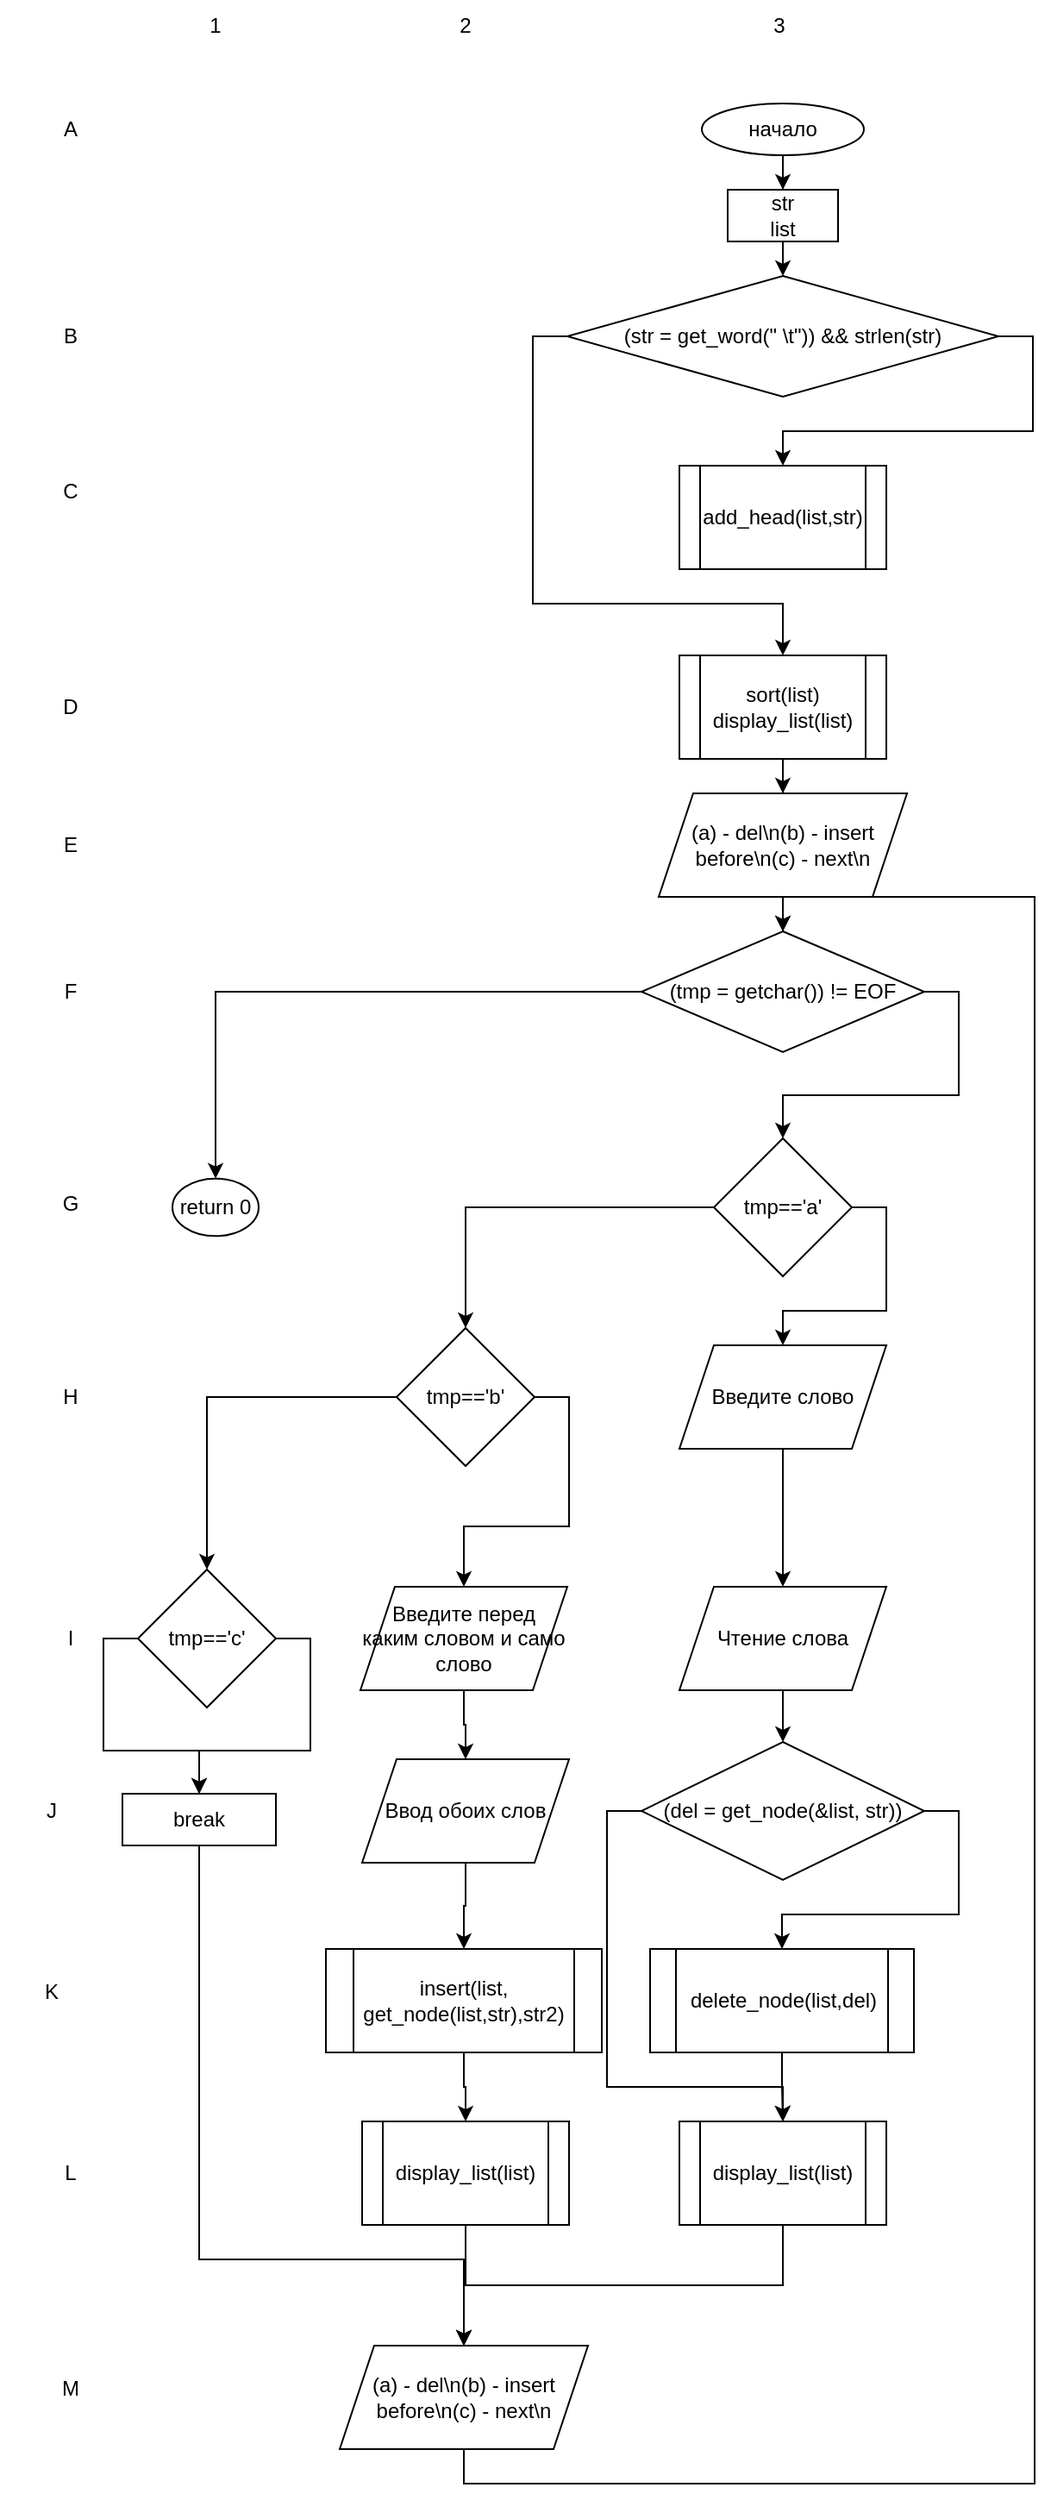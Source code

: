 <mxfile version="22.1.18" type="github" pages="7">
  <diagram id="C5RBs43oDa-KdzZeNtuy" name="main">
    <mxGraphModel dx="1538" dy="2010" grid="1" gridSize="10" guides="1" tooltips="1" connect="1" arrows="1" fold="1" page="1" pageScale="1" pageWidth="827" pageHeight="1169" math="0" shadow="0">
      <root>
        <mxCell id="WIyWlLk6GJQsqaUBKTNV-0" />
        <mxCell id="WIyWlLk6GJQsqaUBKTNV-1" parent="WIyWlLk6GJQsqaUBKTNV-0" />
        <mxCell id="lJQGvzcA9P9ix7J3SOd5-3" value="" style="edgeStyle=orthogonalEdgeStyle;rounded=0;orthogonalLoop=1;jettySize=auto;html=1;" edge="1" parent="WIyWlLk6GJQsqaUBKTNV-1" source="lJQGvzcA9P9ix7J3SOd5-0" target="lJQGvzcA9P9ix7J3SOd5-2">
          <mxGeometry relative="1" as="geometry" />
        </mxCell>
        <mxCell id="lJQGvzcA9P9ix7J3SOd5-4" style="edgeStyle=orthogonalEdgeStyle;rounded=0;orthogonalLoop=1;jettySize=auto;html=1;" edge="1" parent="WIyWlLk6GJQsqaUBKTNV-1" source="lJQGvzcA9P9ix7J3SOd5-0">
          <mxGeometry relative="1" as="geometry">
            <mxPoint x="414.0" y="60" as="targetPoint" />
          </mxGeometry>
        </mxCell>
        <mxCell id="lJQGvzcA9P9ix7J3SOd5-0" value="начало" style="ellipse;whiteSpace=wrap;html=1;" vertex="1" parent="WIyWlLk6GJQsqaUBKTNV-1">
          <mxGeometry x="367" y="10" width="94" height="30" as="geometry" />
        </mxCell>
        <mxCell id="lJQGvzcA9P9ix7J3SOd5-1" value="str&lt;br&gt;list" style="rounded=0;whiteSpace=wrap;html=1;" vertex="1" parent="WIyWlLk6GJQsqaUBKTNV-1">
          <mxGeometry x="382" y="60" width="64" height="30" as="geometry" />
        </mxCell>
        <mxCell id="lJQGvzcA9P9ix7J3SOd5-6" style="edgeStyle=orthogonalEdgeStyle;rounded=0;orthogonalLoop=1;jettySize=auto;html=1;exitX=1;exitY=0.5;exitDx=0;exitDy=0;entryX=0.5;entryY=0;entryDx=0;entryDy=0;" edge="1" parent="WIyWlLk6GJQsqaUBKTNV-1" source="lJQGvzcA9P9ix7J3SOd5-2" target="lJQGvzcA9P9ix7J3SOd5-5">
          <mxGeometry relative="1" as="geometry" />
        </mxCell>
        <mxCell id="lJQGvzcA9P9ix7J3SOd5-8" style="edgeStyle=orthogonalEdgeStyle;rounded=0;orthogonalLoop=1;jettySize=auto;html=1;exitX=0;exitY=0.5;exitDx=0;exitDy=0;entryX=0.5;entryY=0;entryDx=0;entryDy=0;" edge="1" parent="WIyWlLk6GJQsqaUBKTNV-1" source="lJQGvzcA9P9ix7J3SOd5-2" target="lJQGvzcA9P9ix7J3SOd5-7">
          <mxGeometry relative="1" as="geometry">
            <Array as="points">
              <mxPoint x="269" y="145" />
              <mxPoint x="269" y="300" />
              <mxPoint x="414" y="300" />
            </Array>
          </mxGeometry>
        </mxCell>
        <mxCell id="lJQGvzcA9P9ix7J3SOd5-2" value="(str = get_word(&quot; \t&quot;)) &amp;&amp; strlen(str)" style="rhombus;whiteSpace=wrap;html=1;" vertex="1" parent="WIyWlLk6GJQsqaUBKTNV-1">
          <mxGeometry x="289" y="110" width="250" height="70" as="geometry" />
        </mxCell>
        <mxCell id="lJQGvzcA9P9ix7J3SOd5-5" value="add_head(list,str)" style="shape=process;whiteSpace=wrap;html=1;backgroundOutline=1;" vertex="1" parent="WIyWlLk6GJQsqaUBKTNV-1">
          <mxGeometry x="354" y="220" width="120" height="60" as="geometry" />
        </mxCell>
        <mxCell id="lJQGvzcA9P9ix7J3SOd5-11" value="" style="edgeStyle=orthogonalEdgeStyle;rounded=0;orthogonalLoop=1;jettySize=auto;html=1;" edge="1" parent="WIyWlLk6GJQsqaUBKTNV-1" source="lJQGvzcA9P9ix7J3SOd5-7" target="lJQGvzcA9P9ix7J3SOd5-10">
          <mxGeometry relative="1" as="geometry" />
        </mxCell>
        <mxCell id="lJQGvzcA9P9ix7J3SOd5-7" value="sort(list)&lt;br&gt;display_list(list)" style="shape=process;whiteSpace=wrap;html=1;backgroundOutline=1;" vertex="1" parent="WIyWlLk6GJQsqaUBKTNV-1">
          <mxGeometry x="354" y="330" width="120" height="60" as="geometry" />
        </mxCell>
        <mxCell id="lJQGvzcA9P9ix7J3SOd5-13" value="" style="edgeStyle=orthogonalEdgeStyle;rounded=0;orthogonalLoop=1;jettySize=auto;html=1;" edge="1" parent="WIyWlLk6GJQsqaUBKTNV-1" source="lJQGvzcA9P9ix7J3SOd5-10" target="lJQGvzcA9P9ix7J3SOd5-12">
          <mxGeometry relative="1" as="geometry" />
        </mxCell>
        <mxCell id="lJQGvzcA9P9ix7J3SOd5-10" value="(a) - del\n(b) - insert before\n(c) - next\n" style="shape=parallelogram;perimeter=parallelogramPerimeter;whiteSpace=wrap;html=1;fixedSize=1;" vertex="1" parent="WIyWlLk6GJQsqaUBKTNV-1">
          <mxGeometry x="342" y="410" width="144" height="60" as="geometry" />
        </mxCell>
        <mxCell id="lJQGvzcA9P9ix7J3SOd5-15" style="edgeStyle=orthogonalEdgeStyle;rounded=0;orthogonalLoop=1;jettySize=auto;html=1;exitX=1;exitY=0.5;exitDx=0;exitDy=0;entryX=0.5;entryY=0;entryDx=0;entryDy=0;" edge="1" parent="WIyWlLk6GJQsqaUBKTNV-1" source="lJQGvzcA9P9ix7J3SOd5-12" target="lJQGvzcA9P9ix7J3SOd5-14">
          <mxGeometry relative="1" as="geometry" />
        </mxCell>
        <mxCell id="lJQGvzcA9P9ix7J3SOd5-49" style="edgeStyle=orthogonalEdgeStyle;rounded=0;orthogonalLoop=1;jettySize=auto;html=1;exitX=0;exitY=0.5;exitDx=0;exitDy=0;entryX=0.5;entryY=0;entryDx=0;entryDy=0;" edge="1" parent="WIyWlLk6GJQsqaUBKTNV-1" source="lJQGvzcA9P9ix7J3SOd5-12" target="lJQGvzcA9P9ix7J3SOd5-48">
          <mxGeometry relative="1" as="geometry" />
        </mxCell>
        <mxCell id="lJQGvzcA9P9ix7J3SOd5-12" value="(tmp = getchar()) != EOF" style="rhombus;whiteSpace=wrap;html=1;" vertex="1" parent="WIyWlLk6GJQsqaUBKTNV-1">
          <mxGeometry x="332" y="490" width="164" height="70" as="geometry" />
        </mxCell>
        <mxCell id="lJQGvzcA9P9ix7J3SOd5-17" style="edgeStyle=orthogonalEdgeStyle;rounded=0;orthogonalLoop=1;jettySize=auto;html=1;exitX=1;exitY=0.5;exitDx=0;exitDy=0;entryX=0.5;entryY=0;entryDx=0;entryDy=0;" edge="1" parent="WIyWlLk6GJQsqaUBKTNV-1" source="lJQGvzcA9P9ix7J3SOd5-14" target="lJQGvzcA9P9ix7J3SOd5-16">
          <mxGeometry relative="1" as="geometry" />
        </mxCell>
        <mxCell id="lJQGvzcA9P9ix7J3SOd5-28" style="edgeStyle=orthogonalEdgeStyle;rounded=0;orthogonalLoop=1;jettySize=auto;html=1;exitX=0;exitY=0.5;exitDx=0;exitDy=0;entryX=0.5;entryY=0;entryDx=0;entryDy=0;" edge="1" parent="WIyWlLk6GJQsqaUBKTNV-1" source="lJQGvzcA9P9ix7J3SOd5-14" target="lJQGvzcA9P9ix7J3SOd5-27">
          <mxGeometry relative="1" as="geometry" />
        </mxCell>
        <mxCell id="lJQGvzcA9P9ix7J3SOd5-14" value="tmp==&#39;a&#39;" style="rhombus;whiteSpace=wrap;html=1;" vertex="1" parent="WIyWlLk6GJQsqaUBKTNV-1">
          <mxGeometry x="374" y="610" width="80" height="80" as="geometry" />
        </mxCell>
        <mxCell id="lJQGvzcA9P9ix7J3SOd5-19" value="" style="edgeStyle=orthogonalEdgeStyle;rounded=0;orthogonalLoop=1;jettySize=auto;html=1;" edge="1" parent="WIyWlLk6GJQsqaUBKTNV-1" source="lJQGvzcA9P9ix7J3SOd5-16" target="lJQGvzcA9P9ix7J3SOd5-18">
          <mxGeometry relative="1" as="geometry" />
        </mxCell>
        <mxCell id="lJQGvzcA9P9ix7J3SOd5-16" value="Введите слово" style="shape=parallelogram;perimeter=parallelogramPerimeter;whiteSpace=wrap;html=1;fixedSize=1;" vertex="1" parent="WIyWlLk6GJQsqaUBKTNV-1">
          <mxGeometry x="354" y="730" width="120" height="60" as="geometry" />
        </mxCell>
        <mxCell id="lJQGvzcA9P9ix7J3SOd5-21" value="" style="edgeStyle=orthogonalEdgeStyle;rounded=0;orthogonalLoop=1;jettySize=auto;html=1;" edge="1" parent="WIyWlLk6GJQsqaUBKTNV-1" source="lJQGvzcA9P9ix7J3SOd5-18" target="lJQGvzcA9P9ix7J3SOd5-20">
          <mxGeometry relative="1" as="geometry" />
        </mxCell>
        <mxCell id="lJQGvzcA9P9ix7J3SOd5-18" value="Чтение слова" style="shape=parallelogram;perimeter=parallelogramPerimeter;whiteSpace=wrap;html=1;fixedSize=1;" vertex="1" parent="WIyWlLk6GJQsqaUBKTNV-1">
          <mxGeometry x="354" y="870" width="120" height="60" as="geometry" />
        </mxCell>
        <mxCell id="lJQGvzcA9P9ix7J3SOd5-23" style="edgeStyle=orthogonalEdgeStyle;rounded=0;orthogonalLoop=1;jettySize=auto;html=1;exitX=1;exitY=0.5;exitDx=0;exitDy=0;entryX=0.5;entryY=0;entryDx=0;entryDy=0;" edge="1" parent="WIyWlLk6GJQsqaUBKTNV-1" source="lJQGvzcA9P9ix7J3SOd5-20" target="lJQGvzcA9P9ix7J3SOd5-22">
          <mxGeometry relative="1" as="geometry" />
        </mxCell>
        <mxCell id="lJQGvzcA9P9ix7J3SOd5-25" style="edgeStyle=orthogonalEdgeStyle;rounded=0;orthogonalLoop=1;jettySize=auto;html=1;exitX=0;exitY=0.5;exitDx=0;exitDy=0;entryX=0.5;entryY=0;entryDx=0;entryDy=0;" edge="1" parent="WIyWlLk6GJQsqaUBKTNV-1" source="lJQGvzcA9P9ix7J3SOd5-20" target="lJQGvzcA9P9ix7J3SOd5-24">
          <mxGeometry relative="1" as="geometry">
            <Array as="points">
              <mxPoint x="312" y="1000" />
              <mxPoint x="312" y="1160" />
              <mxPoint x="414" y="1160" />
            </Array>
          </mxGeometry>
        </mxCell>
        <mxCell id="lJQGvzcA9P9ix7J3SOd5-20" value="(del = get_node(&amp;amp;list, str))" style="rhombus;whiteSpace=wrap;html=1;" vertex="1" parent="WIyWlLk6GJQsqaUBKTNV-1">
          <mxGeometry x="332" y="960" width="164" height="80" as="geometry" />
        </mxCell>
        <mxCell id="lJQGvzcA9P9ix7J3SOd5-26" value="" style="edgeStyle=orthogonalEdgeStyle;rounded=0;orthogonalLoop=1;jettySize=auto;html=1;" edge="1" parent="WIyWlLk6GJQsqaUBKTNV-1" source="lJQGvzcA9P9ix7J3SOd5-22" target="lJQGvzcA9P9ix7J3SOd5-24">
          <mxGeometry relative="1" as="geometry" />
        </mxCell>
        <mxCell id="lJQGvzcA9P9ix7J3SOd5-22" value="delete_node(list,del)" style="shape=process;whiteSpace=wrap;html=1;backgroundOutline=1;" vertex="1" parent="WIyWlLk6GJQsqaUBKTNV-1">
          <mxGeometry x="337" y="1080" width="153" height="60" as="geometry" />
        </mxCell>
        <mxCell id="lJQGvzcA9P9ix7J3SOd5-46" style="edgeStyle=orthogonalEdgeStyle;rounded=0;orthogonalLoop=1;jettySize=auto;html=1;exitX=0.5;exitY=1;exitDx=0;exitDy=0;entryX=0.5;entryY=0;entryDx=0;entryDy=0;" edge="1" parent="WIyWlLk6GJQsqaUBKTNV-1" source="lJQGvzcA9P9ix7J3SOd5-24" target="lJQGvzcA9P9ix7J3SOd5-43">
          <mxGeometry relative="1" as="geometry" />
        </mxCell>
        <mxCell id="lJQGvzcA9P9ix7J3SOd5-24" value="display_list(list)" style="shape=process;whiteSpace=wrap;html=1;backgroundOutline=1;" vertex="1" parent="WIyWlLk6GJQsqaUBKTNV-1">
          <mxGeometry x="354" y="1180" width="120" height="60" as="geometry" />
        </mxCell>
        <mxCell id="lJQGvzcA9P9ix7J3SOd5-31" style="edgeStyle=orthogonalEdgeStyle;rounded=0;orthogonalLoop=1;jettySize=auto;html=1;exitX=1;exitY=0.5;exitDx=0;exitDy=0;entryX=0.5;entryY=0;entryDx=0;entryDy=0;" edge="1" parent="WIyWlLk6GJQsqaUBKTNV-1" source="lJQGvzcA9P9ix7J3SOd5-27" target="lJQGvzcA9P9ix7J3SOd5-29">
          <mxGeometry relative="1" as="geometry" />
        </mxCell>
        <mxCell id="lJQGvzcA9P9ix7J3SOd5-39" style="edgeStyle=orthogonalEdgeStyle;rounded=0;orthogonalLoop=1;jettySize=auto;html=1;exitX=0;exitY=0.5;exitDx=0;exitDy=0;entryX=0.5;entryY=0;entryDx=0;entryDy=0;" edge="1" parent="WIyWlLk6GJQsqaUBKTNV-1" source="lJQGvzcA9P9ix7J3SOd5-27" target="lJQGvzcA9P9ix7J3SOd5-38">
          <mxGeometry relative="1" as="geometry" />
        </mxCell>
        <mxCell id="lJQGvzcA9P9ix7J3SOd5-27" value="tmp==&#39;b&#39;" style="rhombus;whiteSpace=wrap;html=1;" vertex="1" parent="WIyWlLk6GJQsqaUBKTNV-1">
          <mxGeometry x="190" y="720" width="80" height="80" as="geometry" />
        </mxCell>
        <mxCell id="lJQGvzcA9P9ix7J3SOd5-33" value="" style="edgeStyle=orthogonalEdgeStyle;rounded=0;orthogonalLoop=1;jettySize=auto;html=1;" edge="1" parent="WIyWlLk6GJQsqaUBKTNV-1" source="lJQGvzcA9P9ix7J3SOd5-29" target="lJQGvzcA9P9ix7J3SOd5-32">
          <mxGeometry relative="1" as="geometry" />
        </mxCell>
        <mxCell id="lJQGvzcA9P9ix7J3SOd5-29" value="Введите перед каким словом и само слово" style="shape=parallelogram;perimeter=parallelogramPerimeter;whiteSpace=wrap;html=1;fixedSize=1;" vertex="1" parent="WIyWlLk6GJQsqaUBKTNV-1">
          <mxGeometry x="169" y="870" width="120" height="60" as="geometry" />
        </mxCell>
        <mxCell id="lJQGvzcA9P9ix7J3SOd5-35" value="" style="edgeStyle=orthogonalEdgeStyle;rounded=0;orthogonalLoop=1;jettySize=auto;html=1;" edge="1" parent="WIyWlLk6GJQsqaUBKTNV-1" source="lJQGvzcA9P9ix7J3SOd5-32" target="lJQGvzcA9P9ix7J3SOd5-34">
          <mxGeometry relative="1" as="geometry" />
        </mxCell>
        <mxCell id="lJQGvzcA9P9ix7J3SOd5-32" value="Ввод обоих слов" style="shape=parallelogram;perimeter=parallelogramPerimeter;whiteSpace=wrap;html=1;fixedSize=1;" vertex="1" parent="WIyWlLk6GJQsqaUBKTNV-1">
          <mxGeometry x="170" y="970" width="120" height="60" as="geometry" />
        </mxCell>
        <mxCell id="lJQGvzcA9P9ix7J3SOd5-37" value="" style="edgeStyle=orthogonalEdgeStyle;rounded=0;orthogonalLoop=1;jettySize=auto;html=1;" edge="1" parent="WIyWlLk6GJQsqaUBKTNV-1" source="lJQGvzcA9P9ix7J3SOd5-34" target="lJQGvzcA9P9ix7J3SOd5-36">
          <mxGeometry relative="1" as="geometry" />
        </mxCell>
        <mxCell id="lJQGvzcA9P9ix7J3SOd5-34" value="insert(list,&lt;br&gt;get_node(list,str),str2)" style="shape=process;whiteSpace=wrap;html=1;backgroundOutline=1;" vertex="1" parent="WIyWlLk6GJQsqaUBKTNV-1">
          <mxGeometry x="149" y="1080" width="160" height="60" as="geometry" />
        </mxCell>
        <mxCell id="lJQGvzcA9P9ix7J3SOd5-45" value="" style="edgeStyle=orthogonalEdgeStyle;rounded=0;orthogonalLoop=1;jettySize=auto;html=1;" edge="1" parent="WIyWlLk6GJQsqaUBKTNV-1" source="lJQGvzcA9P9ix7J3SOd5-36" target="lJQGvzcA9P9ix7J3SOd5-43">
          <mxGeometry relative="1" as="geometry" />
        </mxCell>
        <mxCell id="lJQGvzcA9P9ix7J3SOd5-36" value="display_list(list)" style="shape=process;whiteSpace=wrap;html=1;backgroundOutline=1;" vertex="1" parent="WIyWlLk6GJQsqaUBKTNV-1">
          <mxGeometry x="170" y="1180" width="120" height="60" as="geometry" />
        </mxCell>
        <mxCell id="lJQGvzcA9P9ix7J3SOd5-41" style="edgeStyle=orthogonalEdgeStyle;rounded=0;orthogonalLoop=1;jettySize=auto;html=1;exitX=1;exitY=0.5;exitDx=0;exitDy=0;entryX=0.5;entryY=0;entryDx=0;entryDy=0;" edge="1" parent="WIyWlLk6GJQsqaUBKTNV-1" source="lJQGvzcA9P9ix7J3SOd5-38" target="lJQGvzcA9P9ix7J3SOd5-40">
          <mxGeometry relative="1" as="geometry" />
        </mxCell>
        <mxCell id="lJQGvzcA9P9ix7J3SOd5-42" style="edgeStyle=orthogonalEdgeStyle;rounded=0;orthogonalLoop=1;jettySize=auto;html=1;exitX=0;exitY=0.5;exitDx=0;exitDy=0;entryX=0.5;entryY=0;entryDx=0;entryDy=0;" edge="1" parent="WIyWlLk6GJQsqaUBKTNV-1" source="lJQGvzcA9P9ix7J3SOd5-38" target="lJQGvzcA9P9ix7J3SOd5-40">
          <mxGeometry relative="1" as="geometry" />
        </mxCell>
        <mxCell id="lJQGvzcA9P9ix7J3SOd5-38" value="tmp==&#39;c&#39;" style="rhombus;whiteSpace=wrap;html=1;" vertex="1" parent="WIyWlLk6GJQsqaUBKTNV-1">
          <mxGeometry x="40" y="860" width="80" height="80" as="geometry" />
        </mxCell>
        <mxCell id="lJQGvzcA9P9ix7J3SOd5-44" style="edgeStyle=orthogonalEdgeStyle;rounded=0;orthogonalLoop=1;jettySize=auto;html=1;exitX=0.5;exitY=1;exitDx=0;exitDy=0;entryX=0.5;entryY=0;entryDx=0;entryDy=0;" edge="1" parent="WIyWlLk6GJQsqaUBKTNV-1" source="lJQGvzcA9P9ix7J3SOd5-40" target="lJQGvzcA9P9ix7J3SOd5-43">
          <mxGeometry relative="1" as="geometry">
            <Array as="points">
              <mxPoint x="75" y="1260" />
              <mxPoint x="229" y="1260" />
            </Array>
          </mxGeometry>
        </mxCell>
        <mxCell id="lJQGvzcA9P9ix7J3SOd5-40" value="break" style="rounded=0;whiteSpace=wrap;html=1;" vertex="1" parent="WIyWlLk6GJQsqaUBKTNV-1">
          <mxGeometry x="31" y="990" width="89" height="30" as="geometry" />
        </mxCell>
        <mxCell id="lJQGvzcA9P9ix7J3SOd5-47" style="edgeStyle=orthogonalEdgeStyle;rounded=0;orthogonalLoop=1;jettySize=auto;html=1;exitX=0.5;exitY=1;exitDx=0;exitDy=0;entryX=0.5;entryY=0;entryDx=0;entryDy=0;" edge="1" parent="WIyWlLk6GJQsqaUBKTNV-1" source="lJQGvzcA9P9ix7J3SOd5-43" target="lJQGvzcA9P9ix7J3SOd5-12">
          <mxGeometry relative="1" as="geometry">
            <Array as="points">
              <mxPoint x="229" y="1390" />
              <mxPoint x="560" y="1390" />
              <mxPoint x="560" y="470" />
              <mxPoint x="414" y="470" />
            </Array>
          </mxGeometry>
        </mxCell>
        <mxCell id="lJQGvzcA9P9ix7J3SOd5-43" value="(a) - del\n(b) - insert before\n(c) - next\n" style="shape=parallelogram;perimeter=parallelogramPerimeter;whiteSpace=wrap;html=1;fixedSize=1;" vertex="1" parent="WIyWlLk6GJQsqaUBKTNV-1">
          <mxGeometry x="157" y="1310" width="144" height="60" as="geometry" />
        </mxCell>
        <mxCell id="lJQGvzcA9P9ix7J3SOd5-48" value="return 0" style="ellipse;whiteSpace=wrap;html=1;" vertex="1" parent="WIyWlLk6GJQsqaUBKTNV-1">
          <mxGeometry x="60" y="633.33" width="50" height="33.33" as="geometry" />
        </mxCell>
        <mxCell id="DPnKdJPsl3OByLgZ6JsH-0" value="1" style="text;html=1;strokeColor=none;fillColor=none;align=center;verticalAlign=middle;whiteSpace=wrap;rounded=0;" vertex="1" parent="WIyWlLk6GJQsqaUBKTNV-1">
          <mxGeometry x="55" y="-50" width="60" height="30" as="geometry" />
        </mxCell>
        <mxCell id="DPnKdJPsl3OByLgZ6JsH-1" value="2" style="text;html=1;strokeColor=none;fillColor=none;align=center;verticalAlign=middle;whiteSpace=wrap;rounded=0;" vertex="1" parent="WIyWlLk6GJQsqaUBKTNV-1">
          <mxGeometry x="200" y="-50" width="60" height="30" as="geometry" />
        </mxCell>
        <mxCell id="DPnKdJPsl3OByLgZ6JsH-2" value="3" style="text;html=1;strokeColor=none;fillColor=none;align=center;verticalAlign=middle;whiteSpace=wrap;rounded=0;" vertex="1" parent="WIyWlLk6GJQsqaUBKTNV-1">
          <mxGeometry x="382" y="-50" width="60" height="30" as="geometry" />
        </mxCell>
        <mxCell id="DPnKdJPsl3OByLgZ6JsH-3" value="A" style="text;html=1;strokeColor=none;fillColor=none;align=center;verticalAlign=middle;whiteSpace=wrap;rounded=0;" vertex="1" parent="WIyWlLk6GJQsqaUBKTNV-1">
          <mxGeometry x="-29" y="10" width="60" height="30" as="geometry" />
        </mxCell>
        <mxCell id="DPnKdJPsl3OByLgZ6JsH-4" value="B" style="text;html=1;strokeColor=none;fillColor=none;align=center;verticalAlign=middle;whiteSpace=wrap;rounded=0;" vertex="1" parent="WIyWlLk6GJQsqaUBKTNV-1">
          <mxGeometry x="-29" y="130" width="60" height="30" as="geometry" />
        </mxCell>
        <mxCell id="DPnKdJPsl3OByLgZ6JsH-5" value="C" style="text;html=1;strokeColor=none;fillColor=none;align=center;verticalAlign=middle;whiteSpace=wrap;rounded=0;" vertex="1" parent="WIyWlLk6GJQsqaUBKTNV-1">
          <mxGeometry x="-29" y="220" width="60" height="30" as="geometry" />
        </mxCell>
        <mxCell id="DPnKdJPsl3OByLgZ6JsH-6" value="D" style="text;html=1;strokeColor=none;fillColor=none;align=center;verticalAlign=middle;whiteSpace=wrap;rounded=0;" vertex="1" parent="WIyWlLk6GJQsqaUBKTNV-1">
          <mxGeometry x="-29" y="345" width="60" height="30" as="geometry" />
        </mxCell>
        <mxCell id="DPnKdJPsl3OByLgZ6JsH-7" value="E" style="text;html=1;strokeColor=none;fillColor=none;align=center;verticalAlign=middle;whiteSpace=wrap;rounded=0;" vertex="1" parent="WIyWlLk6GJQsqaUBKTNV-1">
          <mxGeometry x="-29" y="425" width="60" height="30" as="geometry" />
        </mxCell>
        <mxCell id="DPnKdJPsl3OByLgZ6JsH-8" value="F" style="text;html=1;strokeColor=none;fillColor=none;align=center;verticalAlign=middle;whiteSpace=wrap;rounded=0;" vertex="1" parent="WIyWlLk6GJQsqaUBKTNV-1">
          <mxGeometry x="-29" y="510" width="60" height="30" as="geometry" />
        </mxCell>
        <mxCell id="DPnKdJPsl3OByLgZ6JsH-9" value="G" style="text;html=1;strokeColor=none;fillColor=none;align=center;verticalAlign=middle;whiteSpace=wrap;rounded=0;" vertex="1" parent="WIyWlLk6GJQsqaUBKTNV-1">
          <mxGeometry x="-29" y="633.33" width="60" height="30" as="geometry" />
        </mxCell>
        <mxCell id="DPnKdJPsl3OByLgZ6JsH-10" value="H" style="text;html=1;strokeColor=none;fillColor=none;align=center;verticalAlign=middle;whiteSpace=wrap;rounded=0;" vertex="1" parent="WIyWlLk6GJQsqaUBKTNV-1">
          <mxGeometry x="-29" y="745" width="60" height="30" as="geometry" />
        </mxCell>
        <mxCell id="DPnKdJPsl3OByLgZ6JsH-11" value="I" style="text;html=1;strokeColor=none;fillColor=none;align=center;verticalAlign=middle;whiteSpace=wrap;rounded=0;" vertex="1" parent="WIyWlLk6GJQsqaUBKTNV-1">
          <mxGeometry x="-29" y="885" width="60" height="30" as="geometry" />
        </mxCell>
        <mxCell id="DPnKdJPsl3OByLgZ6JsH-12" value="J" style="text;html=1;strokeColor=none;fillColor=none;align=center;verticalAlign=middle;whiteSpace=wrap;rounded=0;" vertex="1" parent="WIyWlLk6GJQsqaUBKTNV-1">
          <mxGeometry x="-40" y="985" width="60" height="30" as="geometry" />
        </mxCell>
        <mxCell id="DPnKdJPsl3OByLgZ6JsH-13" value="K" style="text;html=1;strokeColor=none;fillColor=none;align=center;verticalAlign=middle;whiteSpace=wrap;rounded=0;" vertex="1" parent="WIyWlLk6GJQsqaUBKTNV-1">
          <mxGeometry x="-40" y="1090" width="60" height="30" as="geometry" />
        </mxCell>
        <mxCell id="DPnKdJPsl3OByLgZ6JsH-14" value="L" style="text;html=1;strokeColor=none;fillColor=none;align=center;verticalAlign=middle;whiteSpace=wrap;rounded=0;" vertex="1" parent="WIyWlLk6GJQsqaUBKTNV-1">
          <mxGeometry x="-29" y="1195" width="60" height="30" as="geometry" />
        </mxCell>
        <mxCell id="DPnKdJPsl3OByLgZ6JsH-15" value="M" style="text;html=1;strokeColor=none;fillColor=none;align=center;verticalAlign=middle;whiteSpace=wrap;rounded=0;" vertex="1" parent="WIyWlLk6GJQsqaUBKTNV-1">
          <mxGeometry x="-29" y="1320" width="60" height="30" as="geometry" />
        </mxCell>
      </root>
    </mxGraphModel>
  </diagram>
  <diagram id="ANfeCZEl69In2TGxdd1T" name="add_head">
    <mxGraphModel dx="586" dy="1793" grid="1" gridSize="10" guides="1" tooltips="1" connect="1" arrows="1" fold="1" page="1" pageScale="1" pageWidth="850" pageHeight="1100" math="0" shadow="0">
      <root>
        <mxCell id="0" />
        <mxCell id="1" parent="0" />
        <mxCell id="tsOh3CpH0ZqvVloPl-19-4" value="" style="edgeStyle=orthogonalEdgeStyle;rounded=0;orthogonalLoop=1;jettySize=auto;html=1;" edge="1" parent="1" source="tsOh3CpH0ZqvVloPl-19-1" target="tsOh3CpH0ZqvVloPl-19-3">
          <mxGeometry relative="1" as="geometry" />
        </mxCell>
        <mxCell id="tsOh3CpH0ZqvVloPl-19-5" style="edgeStyle=orthogonalEdgeStyle;rounded=0;orthogonalLoop=1;jettySize=auto;html=1;exitX=0.5;exitY=1;exitDx=0;exitDy=0;entryX=0.5;entryY=0;entryDx=0;entryDy=0;" edge="1" parent="1" source="tsOh3CpH0ZqvVloPl-19-1" target="tsOh3CpH0ZqvVloPl-19-2">
          <mxGeometry relative="1" as="geometry" />
        </mxCell>
        <mxCell id="tsOh3CpH0ZqvVloPl-19-1" value="add_head(list,data)" style="ellipse;whiteSpace=wrap;html=1;" vertex="1" parent="1">
          <mxGeometry x="340" y="20" width="120" height="80" as="geometry" />
        </mxCell>
        <mxCell id="tsOh3CpH0ZqvVloPl-19-2" value="node=malloc()" style="shape=process;whiteSpace=wrap;html=1;backgroundOutline=1;" vertex="1" parent="1">
          <mxGeometry x="340" y="120" width="120" height="60" as="geometry" />
        </mxCell>
        <mxCell id="tsOh3CpH0ZqvVloPl-19-7" value="" style="edgeStyle=orthogonalEdgeStyle;rounded=0;orthogonalLoop=1;jettySize=auto;html=1;" edge="1" parent="1" source="tsOh3CpH0ZqvVloPl-19-3" target="tsOh3CpH0ZqvVloPl-19-6">
          <mxGeometry relative="1" as="geometry" />
        </mxCell>
        <mxCell id="tsOh3CpH0ZqvVloPl-19-3" value="node-&amp;gt;data=data" style="rounded=0;whiteSpace=wrap;html=1;" vertex="1" parent="1">
          <mxGeometry x="340" y="200" width="120" height="60" as="geometry" />
        </mxCell>
        <mxCell id="tsOh3CpH0ZqvVloPl-19-10" style="edgeStyle=orthogonalEdgeStyle;rounded=0;orthogonalLoop=1;jettySize=auto;html=1;exitX=0;exitY=0.5;exitDx=0;exitDy=0;entryX=0.5;entryY=0;entryDx=0;entryDy=0;" edge="1" parent="1" source="tsOh3CpH0ZqvVloPl-19-6" target="tsOh3CpH0ZqvVloPl-19-9">
          <mxGeometry relative="1" as="geometry" />
        </mxCell>
        <mxCell id="tsOh3CpH0ZqvVloPl-19-11" style="edgeStyle=orthogonalEdgeStyle;rounded=0;orthogonalLoop=1;jettySize=auto;html=1;exitX=1;exitY=0.5;exitDx=0;exitDy=0;entryX=0.5;entryY=0;entryDx=0;entryDy=0;" edge="1" parent="1" source="tsOh3CpH0ZqvVloPl-19-6" target="tsOh3CpH0ZqvVloPl-19-8">
          <mxGeometry relative="1" as="geometry" />
        </mxCell>
        <mxCell id="tsOh3CpH0ZqvVloPl-19-6" value="list-&amp;gt;head==NULL" style="rhombus;whiteSpace=wrap;html=1;" vertex="1" parent="1">
          <mxGeometry x="335" y="280" width="130" height="70" as="geometry" />
        </mxCell>
        <mxCell id="tsOh3CpH0ZqvVloPl-19-14" style="edgeStyle=orthogonalEdgeStyle;rounded=0;orthogonalLoop=1;jettySize=auto;html=1;exitX=0.5;exitY=1;exitDx=0;exitDy=0;" edge="1" parent="1" source="tsOh3CpH0ZqvVloPl-19-8">
          <mxGeometry relative="1" as="geometry">
            <mxPoint x="400" y="470" as="targetPoint" />
          </mxGeometry>
        </mxCell>
        <mxCell id="tsOh3CpH0ZqvVloPl-19-8" value="node-&amp;gt;next=NULL" style="rounded=0;whiteSpace=wrap;html=1;" vertex="1" parent="1">
          <mxGeometry x="480" y="350" width="120" height="60" as="geometry" />
        </mxCell>
        <mxCell id="tsOh3CpH0ZqvVloPl-19-13" style="edgeStyle=orthogonalEdgeStyle;rounded=0;orthogonalLoop=1;jettySize=auto;html=1;exitX=0.5;exitY=1;exitDx=0;exitDy=0;entryX=0.5;entryY=0;entryDx=0;entryDy=0;" edge="1" parent="1" source="tsOh3CpH0ZqvVloPl-19-9" target="tsOh3CpH0ZqvVloPl-19-12">
          <mxGeometry relative="1" as="geometry" />
        </mxCell>
        <mxCell id="tsOh3CpH0ZqvVloPl-19-9" value="node-&amp;gt;next=list-&amp;gt;head" style="rounded=0;whiteSpace=wrap;html=1;" vertex="1" parent="1">
          <mxGeometry x="170" y="350" width="150" height="60" as="geometry" />
        </mxCell>
        <mxCell id="tsOh3CpH0ZqvVloPl-19-16" value="" style="edgeStyle=orthogonalEdgeStyle;rounded=0;orthogonalLoop=1;jettySize=auto;html=1;" edge="1" parent="1" source="tsOh3CpH0ZqvVloPl-19-12" target="tsOh3CpH0ZqvVloPl-19-15">
          <mxGeometry relative="1" as="geometry" />
        </mxCell>
        <mxCell id="tsOh3CpH0ZqvVloPl-19-12" value="list-&amp;gt;head=node" style="rounded=0;whiteSpace=wrap;html=1;" vertex="1" parent="1">
          <mxGeometry x="340" y="470" width="120" height="60" as="geometry" />
        </mxCell>
        <mxCell id="tsOh3CpH0ZqvVloPl-19-15" value="return" style="ellipse;whiteSpace=wrap;html=1;" vertex="1" parent="1">
          <mxGeometry x="357.5" y="560" width="85" height="40" as="geometry" />
        </mxCell>
        <mxCell id="1bPycQRmTtvCsKl50Y_s-1" value="1" style="text;html=1;strokeColor=none;fillColor=none;align=center;verticalAlign=middle;whiteSpace=wrap;rounded=0;" vertex="1" parent="1">
          <mxGeometry x="220" y="-30" width="60" height="30" as="geometry" />
        </mxCell>
        <mxCell id="1bPycQRmTtvCsKl50Y_s-3" value="2" style="text;html=1;strokeColor=none;fillColor=none;align=center;verticalAlign=middle;whiteSpace=wrap;rounded=0;" vertex="1" parent="1">
          <mxGeometry x="370" y="-30" width="60" height="30" as="geometry" />
        </mxCell>
        <mxCell id="1bPycQRmTtvCsKl50Y_s-4" value="3" style="text;html=1;strokeColor=none;fillColor=none;align=center;verticalAlign=middle;whiteSpace=wrap;rounded=0;" vertex="1" parent="1">
          <mxGeometry x="490" y="-30" width="60" height="30" as="geometry" />
        </mxCell>
        <mxCell id="1bPycQRmTtvCsKl50Y_s-5" value="A" style="text;html=1;strokeColor=none;fillColor=none;align=center;verticalAlign=middle;whiteSpace=wrap;rounded=0;" vertex="1" parent="1">
          <mxGeometry x="110" y="45" width="60" height="30" as="geometry" />
        </mxCell>
        <mxCell id="1bPycQRmTtvCsKl50Y_s-6" value="B" style="text;html=1;strokeColor=none;fillColor=none;align=center;verticalAlign=middle;whiteSpace=wrap;rounded=0;" vertex="1" parent="1">
          <mxGeometry x="110" y="135" width="60" height="30" as="geometry" />
        </mxCell>
        <mxCell id="1bPycQRmTtvCsKl50Y_s-7" value="C" style="text;html=1;strokeColor=none;fillColor=none;align=center;verticalAlign=middle;whiteSpace=wrap;rounded=0;" vertex="1" parent="1">
          <mxGeometry x="110" y="215" width="60" height="30" as="geometry" />
        </mxCell>
        <mxCell id="1bPycQRmTtvCsKl50Y_s-8" value="D" style="text;html=1;strokeColor=none;fillColor=none;align=center;verticalAlign=middle;whiteSpace=wrap;rounded=0;" vertex="1" parent="1">
          <mxGeometry x="120" y="300" width="60" height="30" as="geometry" />
        </mxCell>
        <mxCell id="1bPycQRmTtvCsKl50Y_s-9" value="E" style="text;html=1;strokeColor=none;fillColor=none;align=center;verticalAlign=middle;whiteSpace=wrap;rounded=0;" vertex="1" parent="1">
          <mxGeometry x="120" y="365" width="60" height="30" as="geometry" />
        </mxCell>
        <mxCell id="1bPycQRmTtvCsKl50Y_s-10" value="F" style="text;html=1;strokeColor=none;fillColor=none;align=center;verticalAlign=middle;whiteSpace=wrap;rounded=0;" vertex="1" parent="1">
          <mxGeometry x="130" y="480" width="60" height="30" as="geometry" />
        </mxCell>
        <mxCell id="1bPycQRmTtvCsKl50Y_s-11" value="G" style="text;html=1;strokeColor=none;fillColor=none;align=center;verticalAlign=middle;whiteSpace=wrap;rounded=0;" vertex="1" parent="1">
          <mxGeometry x="130" y="560" width="60" height="30" as="geometry" />
        </mxCell>
      </root>
    </mxGraphModel>
  </diagram>
  <diagram id="M-zKSaMKYyQWwNMtRcbp" name="insert">
    <mxGraphModel dx="664" dy="785" grid="1" gridSize="10" guides="1" tooltips="1" connect="1" arrows="1" fold="1" page="1" pageScale="1" pageWidth="850" pageHeight="1100" math="0" shadow="0">
      <root>
        <mxCell id="0" />
        <mxCell id="1" parent="0" />
        <mxCell id="h3ICmOeS8-fYUqIgnXOp-3" value="" style="edgeStyle=orthogonalEdgeStyle;rounded=0;orthogonalLoop=1;jettySize=auto;html=1;" edge="1" parent="1" source="h3ICmOeS8-fYUqIgnXOp-1" target="h3ICmOeS8-fYUqIgnXOp-2">
          <mxGeometry relative="1" as="geometry" />
        </mxCell>
        <mxCell id="h3ICmOeS8-fYUqIgnXOp-1" value="insert(list,prev,data)" style="ellipse;whiteSpace=wrap;html=1;" vertex="1" parent="1">
          <mxGeometry x="330" y="40" width="130" height="60" as="geometry" />
        </mxCell>
        <mxCell id="h3ICmOeS8-fYUqIgnXOp-5" style="edgeStyle=orthogonalEdgeStyle;rounded=0;orthogonalLoop=1;jettySize=auto;html=1;exitX=1;exitY=0.5;exitDx=0;exitDy=0;entryX=0.5;entryY=0;entryDx=0;entryDy=0;" edge="1" parent="1" source="h3ICmOeS8-fYUqIgnXOp-2" target="h3ICmOeS8-fYUqIgnXOp-4">
          <mxGeometry relative="1" as="geometry" />
        </mxCell>
        <mxCell id="h3ICmOeS8-fYUqIgnXOp-7" style="edgeStyle=orthogonalEdgeStyle;rounded=0;orthogonalLoop=1;jettySize=auto;html=1;exitX=0;exitY=0.5;exitDx=0;exitDy=0;entryX=0.5;entryY=0;entryDx=0;entryDy=0;" edge="1" parent="1" source="h3ICmOeS8-fYUqIgnXOp-2" target="h3ICmOeS8-fYUqIgnXOp-6">
          <mxGeometry relative="1" as="geometry" />
        </mxCell>
        <mxCell id="h3ICmOeS8-fYUqIgnXOp-2" value="prev==list-&amp;gt;head" style="rhombus;whiteSpace=wrap;html=1;" vertex="1" parent="1">
          <mxGeometry x="337.5" y="130" width="115" height="70" as="geometry" />
        </mxCell>
        <mxCell id="h3ICmOeS8-fYUqIgnXOp-20" style="edgeStyle=orthogonalEdgeStyle;rounded=0;orthogonalLoop=1;jettySize=auto;html=1;exitX=0.5;exitY=1;exitDx=0;exitDy=0;entryX=0.5;entryY=0;entryDx=0;entryDy=0;" edge="1" parent="1" source="h3ICmOeS8-fYUqIgnXOp-4" target="h3ICmOeS8-fYUqIgnXOp-17">
          <mxGeometry relative="1" as="geometry">
            <Array as="points">
              <mxPoint x="540" y="680" />
              <mxPoint x="395" y="680" />
            </Array>
          </mxGeometry>
        </mxCell>
        <mxCell id="h3ICmOeS8-fYUqIgnXOp-4" value="add_head(list,data)" style="shape=process;whiteSpace=wrap;html=1;backgroundOutline=1;" vertex="1" parent="1">
          <mxGeometry x="470" y="210" width="140" height="60" as="geometry" />
        </mxCell>
        <mxCell id="h3ICmOeS8-fYUqIgnXOp-9" value="" style="edgeStyle=orthogonalEdgeStyle;rounded=0;orthogonalLoop=1;jettySize=auto;html=1;" edge="1" parent="1" source="h3ICmOeS8-fYUqIgnXOp-6" target="h3ICmOeS8-fYUqIgnXOp-8">
          <mxGeometry relative="1" as="geometry" />
        </mxCell>
        <mxCell id="h3ICmOeS8-fYUqIgnXOp-6" value="tmp=list-&amp;gt;head" style="rounded=0;whiteSpace=wrap;html=1;" vertex="1" parent="1">
          <mxGeometry x="200" y="210" width="120" height="60" as="geometry" />
        </mxCell>
        <mxCell id="h3ICmOeS8-fYUqIgnXOp-11" style="edgeStyle=orthogonalEdgeStyle;rounded=0;orthogonalLoop=1;jettySize=auto;html=1;exitX=1;exitY=0.5;exitDx=0;exitDy=0;entryX=0.5;entryY=0;entryDx=0;entryDy=0;" edge="1" parent="1" source="h3ICmOeS8-fYUqIgnXOp-8" target="h3ICmOeS8-fYUqIgnXOp-10">
          <mxGeometry relative="1" as="geometry" />
        </mxCell>
        <mxCell id="h3ICmOeS8-fYUqIgnXOp-13" style="edgeStyle=orthogonalEdgeStyle;rounded=0;orthogonalLoop=1;jettySize=auto;html=1;exitX=0;exitY=0.5;exitDx=0;exitDy=0;" edge="1" parent="1" source="h3ICmOeS8-fYUqIgnXOp-8" target="h3ICmOeS8-fYUqIgnXOp-12">
          <mxGeometry relative="1" as="geometry" />
        </mxCell>
        <mxCell id="h3ICmOeS8-fYUqIgnXOp-8" value="tmp-&amp;gt;next!=prev" style="rhombus;whiteSpace=wrap;html=1;" vertex="1" parent="1">
          <mxGeometry x="185" y="310" width="150" height="80" as="geometry" />
        </mxCell>
        <mxCell id="h3ICmOeS8-fYUqIgnXOp-14" style="edgeStyle=orthogonalEdgeStyle;rounded=0;orthogonalLoop=1;jettySize=auto;html=1;exitX=0.5;exitY=1;exitDx=0;exitDy=0;entryX=0.5;entryY=0;entryDx=0;entryDy=0;" edge="1" parent="1" source="h3ICmOeS8-fYUqIgnXOp-10" target="h3ICmOeS8-fYUqIgnXOp-12">
          <mxGeometry relative="1" as="geometry">
            <mxPoint x="270" y="520" as="targetPoint" />
          </mxGeometry>
        </mxCell>
        <mxCell id="h3ICmOeS8-fYUqIgnXOp-10" value="tmp=tmp-&amp;gt;next" style="rounded=0;whiteSpace=wrap;html=1;" vertex="1" parent="1">
          <mxGeometry x="335" y="420" width="120" height="60" as="geometry" />
        </mxCell>
        <mxCell id="h3ICmOeS8-fYUqIgnXOp-16" value="" style="edgeStyle=orthogonalEdgeStyle;rounded=0;orthogonalLoop=1;jettySize=auto;html=1;" edge="1" parent="1" source="h3ICmOeS8-fYUqIgnXOp-12" target="h3ICmOeS8-fYUqIgnXOp-15">
          <mxGeometry relative="1" as="geometry" />
        </mxCell>
        <mxCell id="h3ICmOeS8-fYUqIgnXOp-12" value="node=malloc()" style="shape=process;whiteSpace=wrap;html=1;backgroundOutline=1;" vertex="1" parent="1">
          <mxGeometry x="200" y="520" width="120" height="60" as="geometry" />
        </mxCell>
        <mxCell id="h3ICmOeS8-fYUqIgnXOp-18" style="edgeStyle=orthogonalEdgeStyle;rounded=0;orthogonalLoop=1;jettySize=auto;html=1;exitX=0.5;exitY=1;exitDx=0;exitDy=0;entryX=0.5;entryY=0;entryDx=0;entryDy=0;" edge="1" parent="1" source="h3ICmOeS8-fYUqIgnXOp-15" target="h3ICmOeS8-fYUqIgnXOp-17">
          <mxGeometry relative="1" as="geometry" />
        </mxCell>
        <mxCell id="h3ICmOeS8-fYUqIgnXOp-15" value="node-&amp;gt;data=data&lt;br&gt;tmp-&amp;gt;next=node&lt;br&gt;node-&amp;gt;next=prev" style="rounded=0;whiteSpace=wrap;html=1;" vertex="1" parent="1">
          <mxGeometry x="200" y="600" width="120" height="60" as="geometry" />
        </mxCell>
        <mxCell id="h3ICmOeS8-fYUqIgnXOp-17" value="return" style="ellipse;whiteSpace=wrap;html=1;" vertex="1" parent="1">
          <mxGeometry x="352.5" y="710" width="85" height="50" as="geometry" />
        </mxCell>
        <mxCell id="RNNXhjelscx1jWsr1prw-1" value="1" style="text;html=1;strokeColor=none;fillColor=none;align=center;verticalAlign=middle;whiteSpace=wrap;rounded=0;" vertex="1" parent="1">
          <mxGeometry x="230" y="11" width="60" height="30" as="geometry" />
        </mxCell>
        <mxCell id="RNNXhjelscx1jWsr1prw-2" value="2" style="text;html=1;strokeColor=none;fillColor=none;align=center;verticalAlign=middle;whiteSpace=wrap;rounded=0;" vertex="1" parent="1">
          <mxGeometry x="365" y="10" width="60" height="30" as="geometry" />
        </mxCell>
        <mxCell id="RNNXhjelscx1jWsr1prw-3" value="3" style="text;html=1;strokeColor=none;fillColor=none;align=center;verticalAlign=middle;whiteSpace=wrap;rounded=0;" vertex="1" parent="1">
          <mxGeometry x="510" y="10" width="60" height="30" as="geometry" />
        </mxCell>
        <mxCell id="RNNXhjelscx1jWsr1prw-4" value="A" style="text;html=1;strokeColor=none;fillColor=none;align=center;verticalAlign=middle;whiteSpace=wrap;rounded=0;" vertex="1" parent="1">
          <mxGeometry x="100" y="55" width="60" height="30" as="geometry" />
        </mxCell>
        <mxCell id="RNNXhjelscx1jWsr1prw-5" value="B" style="text;html=1;strokeColor=none;fillColor=none;align=center;verticalAlign=middle;whiteSpace=wrap;rounded=0;" vertex="1" parent="1">
          <mxGeometry x="100" y="150" width="60" height="30" as="geometry" />
        </mxCell>
        <mxCell id="RNNXhjelscx1jWsr1prw-6" value="C" style="text;html=1;strokeColor=none;fillColor=none;align=center;verticalAlign=middle;whiteSpace=wrap;rounded=0;" vertex="1" parent="1">
          <mxGeometry x="100" y="220" width="60" height="30" as="geometry" />
        </mxCell>
        <mxCell id="RNNXhjelscx1jWsr1prw-8" value="E" style="text;html=1;strokeColor=none;fillColor=none;align=center;verticalAlign=middle;whiteSpace=wrap;rounded=0;" vertex="1" parent="1">
          <mxGeometry x="100" y="430" width="60" height="30" as="geometry" />
        </mxCell>
        <mxCell id="RNNXhjelscx1jWsr1prw-9" value="F" style="text;html=1;strokeColor=none;fillColor=none;align=center;verticalAlign=middle;whiteSpace=wrap;rounded=0;" vertex="1" parent="1">
          <mxGeometry x="100" y="540" width="60" height="30" as="geometry" />
        </mxCell>
        <mxCell id="RNNXhjelscx1jWsr1prw-10" value="G" style="text;html=1;strokeColor=none;fillColor=none;align=center;verticalAlign=middle;whiteSpace=wrap;rounded=0;" vertex="1" parent="1">
          <mxGeometry x="100" y="620" width="60" height="30" as="geometry" />
        </mxCell>
        <mxCell id="RNNXhjelscx1jWsr1prw-11" value="H" style="text;html=1;strokeColor=none;fillColor=none;align=center;verticalAlign=middle;whiteSpace=wrap;rounded=0;" vertex="1" parent="1">
          <mxGeometry x="110" y="720" width="60" height="30" as="geometry" />
        </mxCell>
        <mxCell id="RNNXhjelscx1jWsr1prw-12" value="D" style="text;html=1;strokeColor=none;fillColor=none;align=center;verticalAlign=middle;whiteSpace=wrap;rounded=0;" vertex="1" parent="1">
          <mxGeometry x="100" y="335" width="60" height="30" as="geometry" />
        </mxCell>
      </root>
    </mxGraphModel>
  </diagram>
  <diagram id="9pj6BDNA5w-3dVJz6QaT" name="get_node">
    <mxGraphModel dx="1680" dy="982" grid="1" gridSize="10" guides="1" tooltips="1" connect="1" arrows="1" fold="1" page="1" pageScale="1" pageWidth="850" pageHeight="1100" math="0" shadow="0">
      <root>
        <mxCell id="0" />
        <mxCell id="1" parent="0" />
        <mxCell id="_T5U7uKTYg_Jv-F4ekAC-3" value="" style="edgeStyle=orthogonalEdgeStyle;rounded=0;orthogonalLoop=1;jettySize=auto;html=1;" edge="1" parent="1" source="_T5U7uKTYg_Jv-F4ekAC-1" target="_T5U7uKTYg_Jv-F4ekAC-2">
          <mxGeometry relative="1" as="geometry" />
        </mxCell>
        <mxCell id="_T5U7uKTYg_Jv-F4ekAC-1" value="get_node(list,data)" style="ellipse;whiteSpace=wrap;html=1;" vertex="1" parent="1">
          <mxGeometry x="150" y="80" width="130" height="60" as="geometry" />
        </mxCell>
        <mxCell id="_T5U7uKTYg_Jv-F4ekAC-5" value="" style="edgeStyle=orthogonalEdgeStyle;rounded=0;orthogonalLoop=1;jettySize=auto;html=1;" edge="1" parent="1" source="_T5U7uKTYg_Jv-F4ekAC-2" target="_T5U7uKTYg_Jv-F4ekAC-4">
          <mxGeometry relative="1" as="geometry" />
        </mxCell>
        <mxCell id="_T5U7uKTYg_Jv-F4ekAC-2" value="node=list-&amp;gt;head" style="rounded=0;whiteSpace=wrap;html=1;" vertex="1" parent="1">
          <mxGeometry x="155" y="160" width="120" height="60" as="geometry" />
        </mxCell>
        <mxCell id="_T5U7uKTYg_Jv-F4ekAC-7" style="edgeStyle=orthogonalEdgeStyle;rounded=0;orthogonalLoop=1;jettySize=auto;html=1;exitX=1;exitY=0.5;exitDx=0;exitDy=0;entryX=0.5;entryY=0;entryDx=0;entryDy=0;" edge="1" parent="1" source="_T5U7uKTYg_Jv-F4ekAC-4" target="_T5U7uKTYg_Jv-F4ekAC-6">
          <mxGeometry relative="1" as="geometry" />
        </mxCell>
        <mxCell id="_T5U7uKTYg_Jv-F4ekAC-14" style="edgeStyle=orthogonalEdgeStyle;rounded=0;orthogonalLoop=1;jettySize=auto;html=1;exitX=0;exitY=0.5;exitDx=0;exitDy=0;" edge="1" parent="1" source="_T5U7uKTYg_Jv-F4ekAC-4" target="_T5U7uKTYg_Jv-F4ekAC-13">
          <mxGeometry relative="1" as="geometry" />
        </mxCell>
        <mxCell id="_T5U7uKTYg_Jv-F4ekAC-4" value="node!=NULL" style="rhombus;whiteSpace=wrap;html=1;" vertex="1" parent="1">
          <mxGeometry x="175" y="260" width="80" height="80" as="geometry" />
        </mxCell>
        <mxCell id="_T5U7uKTYg_Jv-F4ekAC-9" style="edgeStyle=orthogonalEdgeStyle;rounded=0;orthogonalLoop=1;jettySize=auto;html=1;exitX=1;exitY=0.5;exitDx=0;exitDy=0;entryX=0.5;entryY=0;entryDx=0;entryDy=0;" edge="1" parent="1" source="_T5U7uKTYg_Jv-F4ekAC-6" target="_T5U7uKTYg_Jv-F4ekAC-8">
          <mxGeometry relative="1" as="geometry" />
        </mxCell>
        <mxCell id="_T5U7uKTYg_Jv-F4ekAC-11" style="edgeStyle=orthogonalEdgeStyle;rounded=0;orthogonalLoop=1;jettySize=auto;html=1;exitX=0;exitY=0.5;exitDx=0;exitDy=0;entryX=0.5;entryY=0;entryDx=0;entryDy=0;" edge="1" parent="1" source="_T5U7uKTYg_Jv-F4ekAC-6" target="_T5U7uKTYg_Jv-F4ekAC-10">
          <mxGeometry relative="1" as="geometry" />
        </mxCell>
        <mxCell id="_T5U7uKTYg_Jv-F4ekAC-6" value="strcmp(node-&amp;gt;data),data)==0" style="rhombus;whiteSpace=wrap;html=1;" vertex="1" parent="1">
          <mxGeometry x="92.5" y="390" width="245" height="80" as="geometry" />
        </mxCell>
        <mxCell id="_T5U7uKTYg_Jv-F4ekAC-8" value="return node" style="ellipse;whiteSpace=wrap;html=1;" vertex="1" parent="1">
          <mxGeometry x="340" y="500" width="110" height="50" as="geometry" />
        </mxCell>
        <mxCell id="_T5U7uKTYg_Jv-F4ekAC-12" style="edgeStyle=orthogonalEdgeStyle;rounded=0;orthogonalLoop=1;jettySize=auto;html=1;exitX=0.5;exitY=1;exitDx=0;exitDy=0;entryX=0.5;entryY=0;entryDx=0;entryDy=0;" edge="1" parent="1" source="_T5U7uKTYg_Jv-F4ekAC-10" target="_T5U7uKTYg_Jv-F4ekAC-4">
          <mxGeometry relative="1" as="geometry">
            <Array as="points">
              <mxPoint x="60" y="580" />
              <mxPoint x="460" y="580" />
              <mxPoint x="460" y="240" />
              <mxPoint x="215" y="240" />
            </Array>
          </mxGeometry>
        </mxCell>
        <mxCell id="_T5U7uKTYg_Jv-F4ekAC-10" value="node=node-&amp;gt;next" style="rounded=0;whiteSpace=wrap;html=1;" vertex="1" parent="1">
          <mxGeometry y="500" width="120" height="60" as="geometry" />
        </mxCell>
        <mxCell id="_T5U7uKTYg_Jv-F4ekAC-13" value="return NULL" style="ellipse;whiteSpace=wrap;html=1;" vertex="1" parent="1">
          <mxGeometry x="-90" y="400" width="110" height="60" as="geometry" />
        </mxCell>
        <mxCell id="WbA1RGAHwuQMFmTfmh_V-1" value="1" style="text;html=1;strokeColor=none;fillColor=none;align=center;verticalAlign=middle;whiteSpace=wrap;rounded=0;" vertex="1" parent="1">
          <mxGeometry x="-65" y="50" width="60" height="30" as="geometry" />
        </mxCell>
        <mxCell id="WbA1RGAHwuQMFmTfmh_V-2" value="2" style="text;html=1;strokeColor=none;fillColor=none;align=center;verticalAlign=middle;whiteSpace=wrap;rounded=0;" vertex="1" parent="1">
          <mxGeometry x="185" y="40" width="60" height="30" as="geometry" />
        </mxCell>
        <mxCell id="WbA1RGAHwuQMFmTfmh_V-3" value="3" style="text;html=1;strokeColor=none;fillColor=none;align=center;verticalAlign=middle;whiteSpace=wrap;rounded=0;" vertex="1" parent="1">
          <mxGeometry x="365" y="50" width="60" height="30" as="geometry" />
        </mxCell>
        <mxCell id="WbA1RGAHwuQMFmTfmh_V-5" value="A" style="text;html=1;strokeColor=none;fillColor=none;align=center;verticalAlign=middle;whiteSpace=wrap;rounded=0;" vertex="1" parent="1">
          <mxGeometry x="-150" y="95" width="60" height="30" as="geometry" />
        </mxCell>
        <mxCell id="WbA1RGAHwuQMFmTfmh_V-6" value="B" style="text;html=1;strokeColor=none;fillColor=none;align=center;verticalAlign=middle;whiteSpace=wrap;rounded=0;" vertex="1" parent="1">
          <mxGeometry x="-150" y="175" width="60" height="30" as="geometry" />
        </mxCell>
        <mxCell id="WbA1RGAHwuQMFmTfmh_V-7" value="C" style="text;html=1;strokeColor=none;fillColor=none;align=center;verticalAlign=middle;whiteSpace=wrap;rounded=0;" vertex="1" parent="1">
          <mxGeometry x="-150" y="285" width="60" height="30" as="geometry" />
        </mxCell>
        <mxCell id="WbA1RGAHwuQMFmTfmh_V-8" value="D" style="text;html=1;strokeColor=none;fillColor=none;align=center;verticalAlign=middle;whiteSpace=wrap;rounded=0;" vertex="1" parent="1">
          <mxGeometry x="-150" y="415" width="60" height="30" as="geometry" />
        </mxCell>
        <mxCell id="WbA1RGAHwuQMFmTfmh_V-9" value="E" style="text;html=1;strokeColor=none;fillColor=none;align=center;verticalAlign=middle;whiteSpace=wrap;rounded=0;" vertex="1" parent="1">
          <mxGeometry x="-150" y="510" width="60" height="30" as="geometry" />
        </mxCell>
      </root>
    </mxGraphModel>
  </diagram>
  <diagram id="__fie7J_nlg3oGxsgy96" name="delete_node">
    <mxGraphModel dx="1680" dy="982" grid="1" gridSize="10" guides="1" tooltips="1" connect="1" arrows="1" fold="1" page="1" pageScale="1" pageWidth="850" pageHeight="1100" math="0" shadow="0">
      <root>
        <mxCell id="0" />
        <mxCell id="1" parent="0" />
        <mxCell id="VYD9003m_kMN-tOXROGQ-3" value="" style="edgeStyle=orthogonalEdgeStyle;rounded=0;orthogonalLoop=1;jettySize=auto;html=1;" edge="1" parent="1" source="VYD9003m_kMN-tOXROGQ-1" target="VYD9003m_kMN-tOXROGQ-2">
          <mxGeometry relative="1" as="geometry" />
        </mxCell>
        <mxCell id="VYD9003m_kMN-tOXROGQ-1" value="delete_node(list,node)" style="ellipse;whiteSpace=wrap;html=1;" vertex="1" parent="1">
          <mxGeometry x="170" y="80" width="140" height="50" as="geometry" />
        </mxCell>
        <mxCell id="VYD9003m_kMN-tOXROGQ-5" style="edgeStyle=orthogonalEdgeStyle;rounded=0;orthogonalLoop=1;jettySize=auto;html=1;exitX=1;exitY=0.5;exitDx=0;exitDy=0;entryX=0.5;entryY=0;entryDx=0;entryDy=0;" edge="1" parent="1" source="VYD9003m_kMN-tOXROGQ-2" target="VYD9003m_kMN-tOXROGQ-4">
          <mxGeometry relative="1" as="geometry" />
        </mxCell>
        <mxCell id="VYD9003m_kMN-tOXROGQ-11" style="edgeStyle=orthogonalEdgeStyle;rounded=0;orthogonalLoop=1;jettySize=auto;html=1;exitX=0;exitY=0.5;exitDx=0;exitDy=0;entryX=0.5;entryY=0;entryDx=0;entryDy=0;" edge="1" parent="1" source="VYD9003m_kMN-tOXROGQ-2" target="VYD9003m_kMN-tOXROGQ-10">
          <mxGeometry relative="1" as="geometry" />
        </mxCell>
        <mxCell id="VYD9003m_kMN-tOXROGQ-2" value="node==list-&amp;gt;head" style="rhombus;whiteSpace=wrap;html=1;" vertex="1" parent="1">
          <mxGeometry x="180" y="160" width="120" height="80" as="geometry" />
        </mxCell>
        <mxCell id="VYD9003m_kMN-tOXROGQ-7" style="edgeStyle=orthogonalEdgeStyle;rounded=0;orthogonalLoop=1;jettySize=auto;html=1;exitX=0;exitY=0.5;exitDx=0;exitDy=0;entryX=0.5;entryY=0;entryDx=0;entryDy=0;" edge="1" parent="1" source="VYD9003m_kMN-tOXROGQ-4" target="VYD9003m_kMN-tOXROGQ-6">
          <mxGeometry relative="1" as="geometry" />
        </mxCell>
        <mxCell id="VYD9003m_kMN-tOXROGQ-9" style="edgeStyle=orthogonalEdgeStyle;rounded=0;orthogonalLoop=1;jettySize=auto;html=1;exitX=1;exitY=0.5;exitDx=0;exitDy=0;entryX=0.5;entryY=0;entryDx=0;entryDy=0;" edge="1" parent="1" source="VYD9003m_kMN-tOXROGQ-4" target="VYD9003m_kMN-tOXROGQ-8">
          <mxGeometry relative="1" as="geometry" />
        </mxCell>
        <mxCell id="VYD9003m_kMN-tOXROGQ-4" value="list-&amp;gt;head-&amp;gt;next==NULL" style="rhombus;whiteSpace=wrap;html=1;" vertex="1" parent="1">
          <mxGeometry x="400" y="240" width="170" height="80" as="geometry" />
        </mxCell>
        <mxCell id="VYD9003m_kMN-tOXROGQ-25" style="edgeStyle=orthogonalEdgeStyle;rounded=0;orthogonalLoop=1;jettySize=auto;html=1;exitX=0.5;exitY=1;exitDx=0;exitDy=0;entryX=0.5;entryY=0;entryDx=0;entryDy=0;" edge="1" parent="1" source="VYD9003m_kMN-tOXROGQ-6" target="VYD9003m_kMN-tOXROGQ-22">
          <mxGeometry relative="1" as="geometry" />
        </mxCell>
        <mxCell id="VYD9003m_kMN-tOXROGQ-6" value="list-&amp;gt;head=NULL" style="rounded=0;whiteSpace=wrap;html=1;" vertex="1" parent="1">
          <mxGeometry x="280" y="350" width="120" height="60" as="geometry" />
        </mxCell>
        <mxCell id="VYD9003m_kMN-tOXROGQ-26" style="edgeStyle=orthogonalEdgeStyle;rounded=0;orthogonalLoop=1;jettySize=auto;html=1;exitX=0.5;exitY=1;exitDx=0;exitDy=0;" edge="1" parent="1" source="VYD9003m_kMN-tOXROGQ-8" target="VYD9003m_kMN-tOXROGQ-22">
          <mxGeometry relative="1" as="geometry" />
        </mxCell>
        <mxCell id="VYD9003m_kMN-tOXROGQ-8" value="list-&amp;gt;head=list-&amp;gt;head-&amp;gt;next" style="rounded=0;whiteSpace=wrap;html=1;" vertex="1" parent="1">
          <mxGeometry x="570" y="350" width="160" height="60" as="geometry" />
        </mxCell>
        <mxCell id="VYD9003m_kMN-tOXROGQ-13" value="" style="edgeStyle=orthogonalEdgeStyle;rounded=0;orthogonalLoop=1;jettySize=auto;html=1;" edge="1" parent="1" source="VYD9003m_kMN-tOXROGQ-10" target="VYD9003m_kMN-tOXROGQ-12">
          <mxGeometry relative="1" as="geometry" />
        </mxCell>
        <mxCell id="VYD9003m_kMN-tOXROGQ-10" value="tmp=list-&amp;gt;head" style="rounded=0;whiteSpace=wrap;html=1;" vertex="1" parent="1">
          <mxGeometry x="20" y="250" width="120" height="60" as="geometry" />
        </mxCell>
        <mxCell id="VYD9003m_kMN-tOXROGQ-15" style="edgeStyle=orthogonalEdgeStyle;rounded=0;orthogonalLoop=1;jettySize=auto;html=1;exitX=1;exitY=0.5;exitDx=0;exitDy=0;entryX=0.5;entryY=0;entryDx=0;entryDy=0;" edge="1" parent="1" source="VYD9003m_kMN-tOXROGQ-12" target="VYD9003m_kMN-tOXROGQ-14">
          <mxGeometry relative="1" as="geometry" />
        </mxCell>
        <mxCell id="VYD9003m_kMN-tOXROGQ-18" style="edgeStyle=orthogonalEdgeStyle;rounded=0;orthogonalLoop=1;jettySize=auto;html=1;exitX=0;exitY=0.5;exitDx=0;exitDy=0;entryX=0.5;entryY=0;entryDx=0;entryDy=0;" edge="1" parent="1" source="VYD9003m_kMN-tOXROGQ-12" target="VYD9003m_kMN-tOXROGQ-16">
          <mxGeometry relative="1" as="geometry" />
        </mxCell>
        <mxCell id="VYD9003m_kMN-tOXROGQ-12" value="tmp!=NULL&amp;amp;&amp;amp;tmp-&amp;gt;next!=node" style="rhombus;whiteSpace=wrap;html=1;" vertex="1" parent="1">
          <mxGeometry x="-30" y="350" width="220" height="80" as="geometry" />
        </mxCell>
        <mxCell id="VYD9003m_kMN-tOXROGQ-19" style="edgeStyle=orthogonalEdgeStyle;rounded=0;orthogonalLoop=1;jettySize=auto;html=1;exitX=0.5;exitY=1;exitDx=0;exitDy=0;entryX=0.5;entryY=0;entryDx=0;entryDy=0;" edge="1" parent="1" source="VYD9003m_kMN-tOXROGQ-14" target="VYD9003m_kMN-tOXROGQ-12">
          <mxGeometry relative="1" as="geometry">
            <Array as="points">
              <mxPoint x="80" y="550" />
              <mxPoint x="230" y="550" />
              <mxPoint x="230" y="330" />
              <mxPoint x="80" y="330" />
            </Array>
          </mxGeometry>
        </mxCell>
        <mxCell id="VYD9003m_kMN-tOXROGQ-14" value="tmp=tmp-&amp;gt;next" style="rounded=0;whiteSpace=wrap;html=1;" vertex="1" parent="1">
          <mxGeometry x="20" y="470" width="120" height="60" as="geometry" />
        </mxCell>
        <mxCell id="VYD9003m_kMN-tOXROGQ-21" style="edgeStyle=orthogonalEdgeStyle;rounded=0;orthogonalLoop=1;jettySize=auto;html=1;exitX=1;exitY=0.5;exitDx=0;exitDy=0;entryX=0.5;entryY=0;entryDx=0;entryDy=0;" edge="1" parent="1" source="VYD9003m_kMN-tOXROGQ-16" target="VYD9003m_kMN-tOXROGQ-20">
          <mxGeometry relative="1" as="geometry" />
        </mxCell>
        <mxCell id="VYD9003m_kMN-tOXROGQ-23" style="edgeStyle=orthogonalEdgeStyle;rounded=0;orthogonalLoop=1;jettySize=auto;html=1;exitX=0;exitY=0.5;exitDx=0;exitDy=0;entryX=0.5;entryY=0;entryDx=0;entryDy=0;" edge="1" parent="1" source="VYD9003m_kMN-tOXROGQ-16" target="VYD9003m_kMN-tOXROGQ-22">
          <mxGeometry relative="1" as="geometry">
            <Array as="points">
              <mxPoint x="-190" y="500" />
              <mxPoint x="-190" y="690" />
              <mxPoint x="245" y="690" />
            </Array>
          </mxGeometry>
        </mxCell>
        <mxCell id="VYD9003m_kMN-tOXROGQ-16" value="tmp!=NULL" style="rhombus;whiteSpace=wrap;html=1;" vertex="1" parent="1">
          <mxGeometry x="-140" y="460" width="80" height="80" as="geometry" />
        </mxCell>
        <mxCell id="VYD9003m_kMN-tOXROGQ-20" value="tmp-&amp;gt;next=node-&amp;gt;next" style="rounded=0;whiteSpace=wrap;html=1;" vertex="1" parent="1">
          <mxGeometry x="-160" y="590" width="120" height="60" as="geometry" />
        </mxCell>
        <mxCell id="VYD9003m_kMN-tOXROGQ-22" value="return" style="ellipse;whiteSpace=wrap;html=1;" vertex="1" parent="1">
          <mxGeometry x="190" y="700" width="110" height="50" as="geometry" />
        </mxCell>
        <mxCell id="Jr3-UzAvLqPEp4W9Y_Vm-1" value="1" style="text;html=1;strokeColor=none;fillColor=none;align=center;verticalAlign=middle;whiteSpace=wrap;rounded=0;" vertex="1" parent="1">
          <mxGeometry x="-120" y="40" width="60" height="30" as="geometry" />
        </mxCell>
        <mxCell id="Jr3-UzAvLqPEp4W9Y_Vm-2" value="2" style="text;html=1;strokeColor=none;fillColor=none;align=center;verticalAlign=middle;whiteSpace=wrap;rounded=0;" vertex="1" parent="1">
          <mxGeometry x="40" y="40" width="60" height="30" as="geometry" />
        </mxCell>
        <mxCell id="Jr3-UzAvLqPEp4W9Y_Vm-4" value="3" style="text;html=1;strokeColor=none;fillColor=none;align=center;verticalAlign=middle;whiteSpace=wrap;rounded=0;" vertex="1" parent="1">
          <mxGeometry x="210" y="40" width="60" height="30" as="geometry" />
        </mxCell>
        <mxCell id="Jr3-UzAvLqPEp4W9Y_Vm-5" value="4" style="text;html=1;strokeColor=none;fillColor=none;align=center;verticalAlign=middle;whiteSpace=wrap;rounded=0;" vertex="1" parent="1">
          <mxGeometry x="310" y="40" width="60" height="30" as="geometry" />
        </mxCell>
        <mxCell id="Jr3-UzAvLqPEp4W9Y_Vm-6" value="5" style="text;html=1;strokeColor=none;fillColor=none;align=center;verticalAlign=middle;whiteSpace=wrap;rounded=0;" vertex="1" parent="1">
          <mxGeometry x="450" y="40" width="60" height="30" as="geometry" />
        </mxCell>
        <mxCell id="Jr3-UzAvLqPEp4W9Y_Vm-7" value="6" style="text;html=1;strokeColor=none;fillColor=none;align=center;verticalAlign=middle;whiteSpace=wrap;rounded=0;" vertex="1" parent="1">
          <mxGeometry x="600" y="40" width="60" height="30" as="geometry" />
        </mxCell>
        <mxCell id="Jr3-UzAvLqPEp4W9Y_Vm-8" value="A" style="text;html=1;strokeColor=none;fillColor=none;align=center;verticalAlign=middle;whiteSpace=wrap;rounded=0;" vertex="1" parent="1">
          <mxGeometry x="-280" y="90" width="60" height="30" as="geometry" />
        </mxCell>
        <mxCell id="Jr3-UzAvLqPEp4W9Y_Vm-9" value="B" style="text;html=1;strokeColor=none;fillColor=none;align=center;verticalAlign=middle;whiteSpace=wrap;rounded=0;" vertex="1" parent="1">
          <mxGeometry x="-280" y="190" width="60" height="30" as="geometry" />
        </mxCell>
        <mxCell id="Jr3-UzAvLqPEp4W9Y_Vm-14" value="C" style="text;html=1;strokeColor=none;fillColor=none;align=center;verticalAlign=middle;whiteSpace=wrap;rounded=0;" vertex="1" parent="1">
          <mxGeometry x="-280" y="265" width="60" height="30" as="geometry" />
        </mxCell>
        <mxCell id="Jr3-UzAvLqPEp4W9Y_Vm-15" value="D" style="text;html=1;strokeColor=none;fillColor=none;align=center;verticalAlign=middle;whiteSpace=wrap;rounded=0;" vertex="1" parent="1">
          <mxGeometry x="-280" y="375" width="60" height="30" as="geometry" />
        </mxCell>
        <mxCell id="Jr3-UzAvLqPEp4W9Y_Vm-16" value="E" style="text;html=1;strokeColor=none;fillColor=none;align=center;verticalAlign=middle;whiteSpace=wrap;rounded=0;" vertex="1" parent="1">
          <mxGeometry x="-290" y="485" width="60" height="30" as="geometry" />
        </mxCell>
        <mxCell id="Jr3-UzAvLqPEp4W9Y_Vm-17" value="F" style="text;html=1;strokeColor=none;fillColor=none;align=center;verticalAlign=middle;whiteSpace=wrap;rounded=0;" vertex="1" parent="1">
          <mxGeometry x="-280" y="605" width="60" height="30" as="geometry" />
        </mxCell>
        <mxCell id="Jr3-UzAvLqPEp4W9Y_Vm-18" value="G" style="text;html=1;strokeColor=none;fillColor=none;align=center;verticalAlign=middle;whiteSpace=wrap;rounded=0;" vertex="1" parent="1">
          <mxGeometry x="-280" y="700" width="60" height="30" as="geometry" />
        </mxCell>
      </root>
    </mxGraphModel>
  </diagram>
  <diagram id="U1nLU-K5ZvyF-TrV_6ci" name="display_list">
    <mxGraphModel dx="498" dy="589" grid="1" gridSize="10" guides="1" tooltips="1" connect="1" arrows="1" fold="1" page="1" pageScale="1" pageWidth="850" pageHeight="1100" math="0" shadow="0">
      <root>
        <mxCell id="0" />
        <mxCell id="1" parent="0" />
        <mxCell id="fvXohN3xMH8c6ZxkGuw--4" value="" style="edgeStyle=orthogonalEdgeStyle;rounded=0;orthogonalLoop=1;jettySize=auto;html=1;" edge="1" parent="1" source="fvXohN3xMH8c6ZxkGuw--1" target="fvXohN3xMH8c6ZxkGuw--2">
          <mxGeometry relative="1" as="geometry" />
        </mxCell>
        <mxCell id="fvXohN3xMH8c6ZxkGuw--1" value="display_list(list)" style="ellipse;whiteSpace=wrap;html=1;" vertex="1" parent="1">
          <mxGeometry x="230" y="70" width="120" height="80" as="geometry" />
        </mxCell>
        <mxCell id="fvXohN3xMH8c6ZxkGuw--5" value="" style="edgeStyle=orthogonalEdgeStyle;rounded=0;orthogonalLoop=1;jettySize=auto;html=1;" edge="1" parent="1" source="fvXohN3xMH8c6ZxkGuw--2" target="fvXohN3xMH8c6ZxkGuw--3">
          <mxGeometry relative="1" as="geometry" />
        </mxCell>
        <mxCell id="fvXohN3xMH8c6ZxkGuw--2" value="current=list-&amp;gt;head" style="rounded=0;whiteSpace=wrap;html=1;" vertex="1" parent="1">
          <mxGeometry x="230" y="190" width="120" height="60" as="geometry" />
        </mxCell>
        <mxCell id="fvXohN3xMH8c6ZxkGuw--7" style="edgeStyle=orthogonalEdgeStyle;rounded=0;orthogonalLoop=1;jettySize=auto;html=1;exitX=1;exitY=0.5;exitDx=0;exitDy=0;" edge="1" parent="1" source="fvXohN3xMH8c6ZxkGuw--3" target="fvXohN3xMH8c6ZxkGuw--6">
          <mxGeometry relative="1" as="geometry" />
        </mxCell>
        <mxCell id="fvXohN3xMH8c6ZxkGuw--10" style="edgeStyle=orthogonalEdgeStyle;rounded=0;orthogonalLoop=1;jettySize=auto;html=1;exitX=0;exitY=0.5;exitDx=0;exitDy=0;entryX=0.5;entryY=0;entryDx=0;entryDy=0;" edge="1" parent="1" source="fvXohN3xMH8c6ZxkGuw--3" target="fvXohN3xMH8c6ZxkGuw--9">
          <mxGeometry relative="1" as="geometry" />
        </mxCell>
        <mxCell id="fvXohN3xMH8c6ZxkGuw--3" value="current!=NULL" style="rhombus;whiteSpace=wrap;html=1;" vertex="1" parent="1">
          <mxGeometry x="235" y="280" width="110" height="80" as="geometry" />
        </mxCell>
        <mxCell id="fvXohN3xMH8c6ZxkGuw--8" style="edgeStyle=orthogonalEdgeStyle;rounded=0;orthogonalLoop=1;jettySize=auto;html=1;exitX=0.5;exitY=1;exitDx=0;exitDy=0;entryX=0.5;entryY=0;entryDx=0;entryDy=0;" edge="1" parent="1" source="fvXohN3xMH8c6ZxkGuw--6" target="fvXohN3xMH8c6ZxkGuw--3">
          <mxGeometry relative="1" as="geometry">
            <Array as="points">
              <mxPoint x="290" y="490" />
              <mxPoint x="380" y="490" />
              <mxPoint x="380" y="260" />
              <mxPoint x="290" y="260" />
            </Array>
          </mxGeometry>
        </mxCell>
        <mxCell id="fvXohN3xMH8c6ZxkGuw--6" value="Вывод данных" style="shape=parallelogram;perimeter=parallelogramPerimeter;whiteSpace=wrap;html=1;fixedSize=1;" vertex="1" parent="1">
          <mxGeometry x="230" y="410" width="120" height="60" as="geometry" />
        </mxCell>
        <mxCell id="fvXohN3xMH8c6ZxkGuw--9" value="return" style="ellipse;whiteSpace=wrap;html=1;" vertex="1" parent="1">
          <mxGeometry x="90" y="410" width="110" height="60" as="geometry" />
        </mxCell>
        <mxCell id="ETs4Jayr_aL6gLVhvsXe-1" value="2" style="text;html=1;strokeColor=none;fillColor=none;align=center;verticalAlign=middle;whiteSpace=wrap;rounded=0;" vertex="1" parent="1">
          <mxGeometry x="260" y="20" width="60" height="30" as="geometry" />
        </mxCell>
        <mxCell id="ETs4Jayr_aL6gLVhvsXe-2" value="1" style="text;html=1;strokeColor=none;fillColor=none;align=center;verticalAlign=middle;whiteSpace=wrap;rounded=0;" vertex="1" parent="1">
          <mxGeometry x="120" y="20" width="60" height="30" as="geometry" />
        </mxCell>
        <mxCell id="ETs4Jayr_aL6gLVhvsXe-3" value="A" style="text;html=1;strokeColor=none;fillColor=none;align=center;verticalAlign=middle;whiteSpace=wrap;rounded=0;" vertex="1" parent="1">
          <mxGeometry x="40" y="95" width="60" height="30" as="geometry" />
        </mxCell>
        <mxCell id="ETs4Jayr_aL6gLVhvsXe-4" value="B" style="text;html=1;strokeColor=none;fillColor=none;align=center;verticalAlign=middle;whiteSpace=wrap;rounded=0;" vertex="1" parent="1">
          <mxGeometry x="40" y="205" width="60" height="30" as="geometry" />
        </mxCell>
        <mxCell id="ETs4Jayr_aL6gLVhvsXe-6" value="C" style="text;html=1;strokeColor=none;fillColor=none;align=center;verticalAlign=middle;whiteSpace=wrap;rounded=0;" vertex="1" parent="1">
          <mxGeometry x="40" y="305" width="60" height="30" as="geometry" />
        </mxCell>
        <mxCell id="ETs4Jayr_aL6gLVhvsXe-7" value="D" style="text;html=1;strokeColor=none;fillColor=none;align=center;verticalAlign=middle;whiteSpace=wrap;rounded=0;" vertex="1" parent="1">
          <mxGeometry x="40" y="425" width="60" height="30" as="geometry" />
        </mxCell>
      </root>
    </mxGraphModel>
  </diagram>
  <diagram id="Puf9jzMOqkzsH_W82fPn" name="sort">
    <mxGraphModel dx="1680" dy="2082" grid="1" gridSize="10" guides="1" tooltips="1" connect="1" arrows="1" fold="1" page="1" pageScale="1" pageWidth="850" pageHeight="1100" math="0" shadow="0">
      <root>
        <mxCell id="0" />
        <mxCell id="1" parent="0" />
        <mxCell id="2VzbFYF5EDdgyUX8YSB1-4" value="" style="edgeStyle=orthogonalEdgeStyle;rounded=0;orthogonalLoop=1;jettySize=auto;html=1;" edge="1" parent="1" source="2VzbFYF5EDdgyUX8YSB1-1" target="2VzbFYF5EDdgyUX8YSB1-3">
          <mxGeometry relative="1" as="geometry" />
        </mxCell>
        <mxCell id="2VzbFYF5EDdgyUX8YSB1-1" value="sort(list)" style="ellipse;whiteSpace=wrap;html=1;" vertex="1" parent="1">
          <mxGeometry x="180" y="30" width="120" height="80" as="geometry" />
        </mxCell>
        <mxCell id="2VzbFYF5EDdgyUX8YSB1-6" value="" style="edgeStyle=orthogonalEdgeStyle;rounded=0;orthogonalLoop=1;jettySize=auto;html=1;" edge="1" parent="1" source="2VzbFYF5EDdgyUX8YSB1-3" target="2VzbFYF5EDdgyUX8YSB1-5">
          <mxGeometry relative="1" as="geometry" />
        </mxCell>
        <mxCell id="2VzbFYF5EDdgyUX8YSB1-3" value="first=list-&amp;gt;head&lt;br&gt;second=NULL&lt;br&gt;min=first&lt;br&gt;tmp=NULL" style="rounded=0;whiteSpace=wrap;html=1;" vertex="1" parent="1">
          <mxGeometry x="180" y="150" width="120" height="60" as="geometry" />
        </mxCell>
        <mxCell id="2VzbFYF5EDdgyUX8YSB1-8" style="edgeStyle=orthogonalEdgeStyle;rounded=0;orthogonalLoop=1;jettySize=auto;html=1;exitX=1;exitY=0.5;exitDx=0;exitDy=0;entryX=0.5;entryY=0;entryDx=0;entryDy=0;" edge="1" parent="1" source="2VzbFYF5EDdgyUX8YSB1-5" target="2VzbFYF5EDdgyUX8YSB1-7">
          <mxGeometry relative="1" as="geometry" />
        </mxCell>
        <mxCell id="2VzbFYF5EDdgyUX8YSB1-23" style="edgeStyle=orthogonalEdgeStyle;rounded=0;orthogonalLoop=1;jettySize=auto;html=1;exitX=0;exitY=0.5;exitDx=0;exitDy=0;entryX=0.5;entryY=0;entryDx=0;entryDy=0;" edge="1" parent="1" source="2VzbFYF5EDdgyUX8YSB1-5" target="2VzbFYF5EDdgyUX8YSB1-22">
          <mxGeometry relative="1" as="geometry" />
        </mxCell>
        <mxCell id="2VzbFYF5EDdgyUX8YSB1-5" value="first-&amp;gt;next" style="rhombus;whiteSpace=wrap;html=1;" vertex="1" parent="1">
          <mxGeometry x="200" y="240" width="80" height="80" as="geometry" />
        </mxCell>
        <mxCell id="2VzbFYF5EDdgyUX8YSB1-10" value="" style="edgeStyle=orthogonalEdgeStyle;rounded=0;orthogonalLoop=1;jettySize=auto;html=1;" edge="1" parent="1" source="2VzbFYF5EDdgyUX8YSB1-7" target="2VzbFYF5EDdgyUX8YSB1-9">
          <mxGeometry relative="1" as="geometry" />
        </mxCell>
        <mxCell id="2VzbFYF5EDdgyUX8YSB1-7" value="min=first&lt;br&gt;second=first-&amp;gt;next" style="rounded=0;whiteSpace=wrap;html=1;" vertex="1" parent="1">
          <mxGeometry x="180" y="370" width="120" height="60" as="geometry" />
        </mxCell>
        <mxCell id="2VzbFYF5EDdgyUX8YSB1-12" style="edgeStyle=orthogonalEdgeStyle;rounded=0;orthogonalLoop=1;jettySize=auto;html=1;exitX=1;exitY=0.5;exitDx=0;exitDy=0;" edge="1" parent="1" source="2VzbFYF5EDdgyUX8YSB1-9" target="2VzbFYF5EDdgyUX8YSB1-11">
          <mxGeometry relative="1" as="geometry" />
        </mxCell>
        <mxCell id="2VzbFYF5EDdgyUX8YSB1-20" style="edgeStyle=orthogonalEdgeStyle;rounded=0;orthogonalLoop=1;jettySize=auto;html=1;exitX=0;exitY=0.5;exitDx=0;exitDy=0;entryX=0.5;entryY=0;entryDx=0;entryDy=0;" edge="1" parent="1" source="2VzbFYF5EDdgyUX8YSB1-9" target="2VzbFYF5EDdgyUX8YSB1-19">
          <mxGeometry relative="1" as="geometry" />
        </mxCell>
        <mxCell id="2VzbFYF5EDdgyUX8YSB1-9" value="second" style="rhombus;whiteSpace=wrap;html=1;" vertex="1" parent="1">
          <mxGeometry x="200" y="460" width="80" height="80" as="geometry" />
        </mxCell>
        <mxCell id="2VzbFYF5EDdgyUX8YSB1-17" style="edgeStyle=orthogonalEdgeStyle;rounded=0;orthogonalLoop=1;jettySize=auto;html=1;exitX=0;exitY=0.5;exitDx=0;exitDy=0;" edge="1" parent="1" source="2VzbFYF5EDdgyUX8YSB1-11">
          <mxGeometry relative="1" as="geometry">
            <mxPoint x="240" y="780" as="targetPoint" />
          </mxGeometry>
        </mxCell>
        <mxCell id="2VzbFYF5EDdgyUX8YSB1-11" value="strlen(min-&gt;data) &gt; strlen(second-&gt;data)" style="rhombus;whiteSpace=wrap;html=1;" vertex="1" parent="1">
          <mxGeometry x="110" y="570" width="260" height="100" as="geometry" />
        </mxCell>
        <mxCell id="2VzbFYF5EDdgyUX8YSB1-16" style="edgeStyle=orthogonalEdgeStyle;rounded=0;orthogonalLoop=1;jettySize=auto;html=1;exitX=0.5;exitY=1;exitDx=0;exitDy=0;" edge="1" parent="1" source="2VzbFYF5EDdgyUX8YSB1-13" target="2VzbFYF5EDdgyUX8YSB1-15">
          <mxGeometry relative="1" as="geometry" />
        </mxCell>
        <mxCell id="2VzbFYF5EDdgyUX8YSB1-13" value="min=second" style="rounded=0;whiteSpace=wrap;html=1;" vertex="1" parent="1">
          <mxGeometry x="410" y="680" width="120" height="60" as="geometry" />
        </mxCell>
        <mxCell id="2VzbFYF5EDdgyUX8YSB1-14" style="edgeStyle=orthogonalEdgeStyle;rounded=0;orthogonalLoop=1;jettySize=auto;html=1;exitX=1;exitY=0.5;exitDx=0;exitDy=0;entryX=0.5;entryY=0;entryDx=0;entryDy=0;" edge="1" parent="1" source="2VzbFYF5EDdgyUX8YSB1-11" target="2VzbFYF5EDdgyUX8YSB1-13">
          <mxGeometry relative="1" as="geometry" />
        </mxCell>
        <mxCell id="2VzbFYF5EDdgyUX8YSB1-18" style="edgeStyle=orthogonalEdgeStyle;rounded=0;orthogonalLoop=1;jettySize=auto;html=1;exitX=0.5;exitY=1;exitDx=0;exitDy=0;entryX=0.5;entryY=0;entryDx=0;entryDy=0;" edge="1" parent="1" source="2VzbFYF5EDdgyUX8YSB1-15" target="2VzbFYF5EDdgyUX8YSB1-9">
          <mxGeometry relative="1" as="geometry">
            <Array as="points">
              <mxPoint x="240" y="860" />
              <mxPoint x="550" y="860" />
              <mxPoint x="550" y="440" />
              <mxPoint x="240" y="440" />
            </Array>
          </mxGeometry>
        </mxCell>
        <mxCell id="2VzbFYF5EDdgyUX8YSB1-15" value="second=second-&amp;gt;next" style="rounded=0;whiteSpace=wrap;html=1;" vertex="1" parent="1">
          <mxGeometry x="170" y="780" width="140" height="60" as="geometry" />
        </mxCell>
        <mxCell id="2VzbFYF5EDdgyUX8YSB1-21" style="edgeStyle=orthogonalEdgeStyle;rounded=0;orthogonalLoop=1;jettySize=auto;html=1;exitX=0.5;exitY=1;exitDx=0;exitDy=0;entryX=0.5;entryY=0;entryDx=0;entryDy=0;" edge="1" parent="1" source="2VzbFYF5EDdgyUX8YSB1-19" target="2VzbFYF5EDdgyUX8YSB1-5">
          <mxGeometry relative="1" as="geometry">
            <Array as="points">
              <mxPoint x="-30" y="900" />
              <mxPoint x="600" y="900" />
              <mxPoint x="600" y="220" />
              <mxPoint x="240" y="220" />
            </Array>
          </mxGeometry>
        </mxCell>
        <mxCell id="2VzbFYF5EDdgyUX8YSB1-19" value="tmp=first-&amp;gt;next&lt;br&gt;swap(list,first,min&lt;br&gt;first=tmp)" style="rounded=0;whiteSpace=wrap;html=1;" vertex="1" parent="1">
          <mxGeometry x="-90" y="590" width="120" height="60" as="geometry" />
        </mxCell>
        <mxCell id="2VzbFYF5EDdgyUX8YSB1-22" value="return" style="ellipse;whiteSpace=wrap;html=1;" vertex="1" parent="1">
          <mxGeometry x="-70" y="370" width="100" height="70" as="geometry" />
        </mxCell>
        <mxCell id="BWjFPwAQQbticgQ9weR4-1" value="1" style="text;html=1;strokeColor=none;fillColor=none;align=center;verticalAlign=middle;whiteSpace=wrap;rounded=0;" vertex="1" parent="1">
          <mxGeometry x="-50" y="-10" width="60" height="30" as="geometry" />
        </mxCell>
        <mxCell id="BWjFPwAQQbticgQ9weR4-2" value="2" style="text;html=1;strokeColor=none;fillColor=none;align=center;verticalAlign=middle;whiteSpace=wrap;rounded=0;" vertex="1" parent="1">
          <mxGeometry x="210" y="-20" width="60" height="30" as="geometry" />
        </mxCell>
        <mxCell id="BWjFPwAQQbticgQ9weR4-4" value="3" style="text;html=1;strokeColor=none;fillColor=none;align=center;verticalAlign=middle;whiteSpace=wrap;rounded=0;" vertex="1" parent="1">
          <mxGeometry x="450" y="-10" width="60" height="30" as="geometry" />
        </mxCell>
        <mxCell id="BWjFPwAQQbticgQ9weR4-5" value="A" style="text;html=1;strokeColor=none;fillColor=none;align=center;verticalAlign=middle;whiteSpace=wrap;rounded=0;" vertex="1" parent="1">
          <mxGeometry x="-150" y="55" width="60" height="30" as="geometry" />
        </mxCell>
        <mxCell id="BWjFPwAQQbticgQ9weR4-6" value="C" style="text;html=1;strokeColor=none;fillColor=none;align=center;verticalAlign=middle;whiteSpace=wrap;rounded=0;" vertex="1" parent="1">
          <mxGeometry x="-140" y="265" width="60" height="30" as="geometry" />
        </mxCell>
        <mxCell id="BWjFPwAQQbticgQ9weR4-7" value="B" style="text;html=1;strokeColor=none;fillColor=none;align=center;verticalAlign=middle;whiteSpace=wrap;rounded=0;" vertex="1" parent="1">
          <mxGeometry x="-150" y="165" width="60" height="30" as="geometry" />
        </mxCell>
        <mxCell id="BWjFPwAQQbticgQ9weR4-8" value="D" style="text;html=1;strokeColor=none;fillColor=none;align=center;verticalAlign=middle;whiteSpace=wrap;rounded=0;" vertex="1" parent="1">
          <mxGeometry x="-140" y="385" width="60" height="30" as="geometry" />
        </mxCell>
        <mxCell id="BWjFPwAQQbticgQ9weR4-9" value="E" style="text;html=1;strokeColor=none;fillColor=none;align=center;verticalAlign=middle;whiteSpace=wrap;rounded=0;" vertex="1" parent="1">
          <mxGeometry x="-140" y="485" width="60" height="30" as="geometry" />
        </mxCell>
        <mxCell id="BWjFPwAQQbticgQ9weR4-10" value="F" style="text;html=1;strokeColor=none;fillColor=none;align=center;verticalAlign=middle;whiteSpace=wrap;rounded=0;" vertex="1" parent="1">
          <mxGeometry x="-140" y="605" width="60" height="30" as="geometry" />
        </mxCell>
        <mxCell id="BWjFPwAQQbticgQ9weR4-12" value="G" style="text;html=1;strokeColor=none;fillColor=none;align=center;verticalAlign=middle;whiteSpace=wrap;rounded=0;" vertex="1" parent="1">
          <mxGeometry x="-140" y="695" width="60" height="30" as="geometry" />
        </mxCell>
        <mxCell id="BWjFPwAQQbticgQ9weR4-13" value="H" style="text;html=1;strokeColor=none;fillColor=none;align=center;verticalAlign=middle;whiteSpace=wrap;rounded=0;" vertex="1" parent="1">
          <mxGeometry x="-130" y="795" width="60" height="30" as="geometry" />
        </mxCell>
      </root>
    </mxGraphModel>
  </diagram>
</mxfile>
